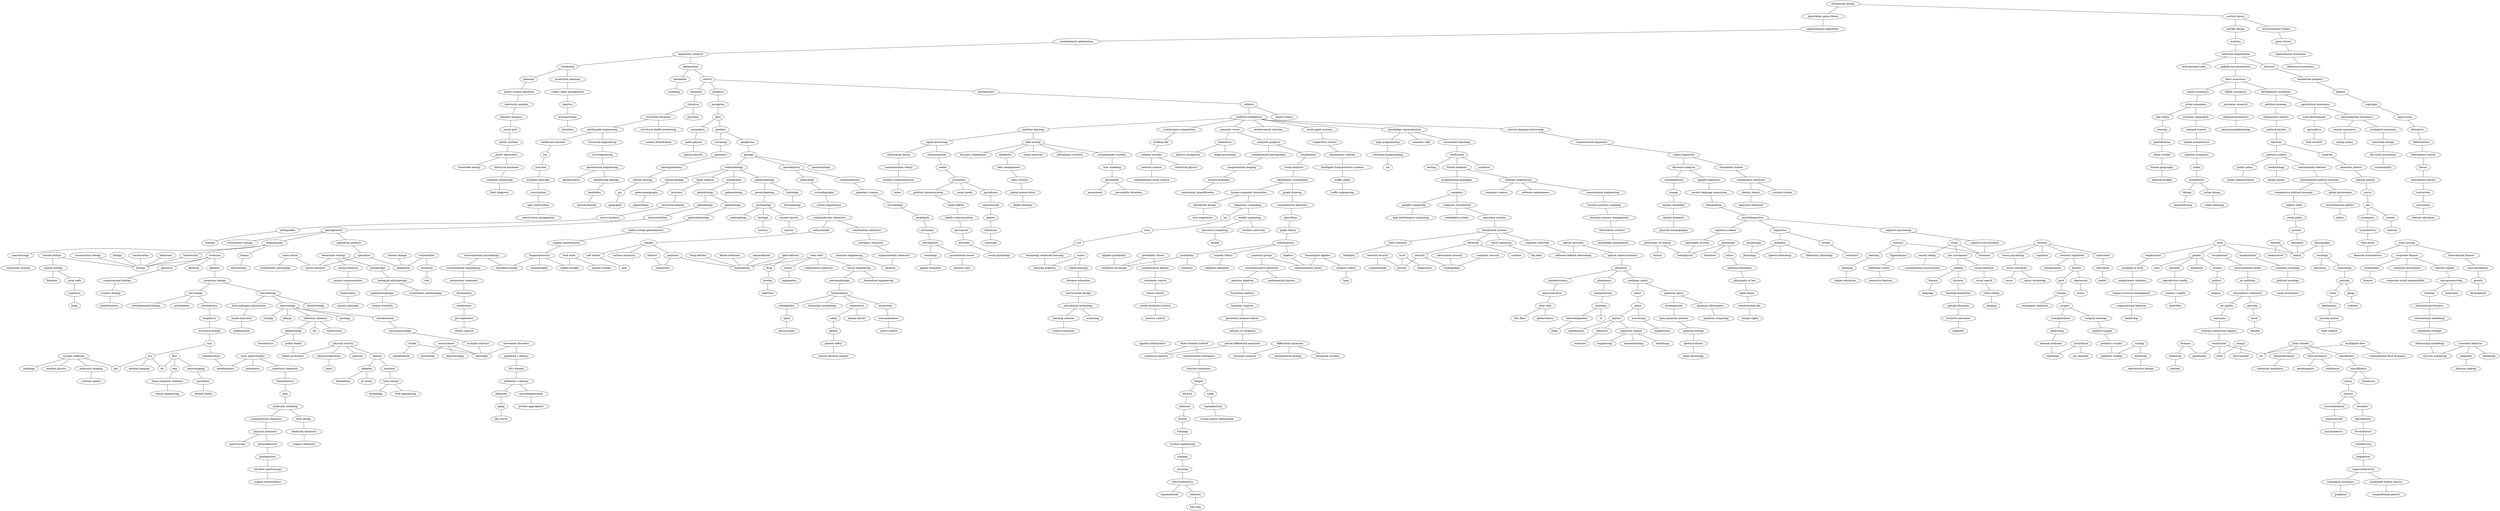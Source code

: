 strict graph "" {
	node [label="\N"];
	0	[id=0,
		label="mechanism design",
		level=1,
		pos="4001.233197640917,-4782.581958041557",
		weight=0];
	1	[id=1,
		label="algorithmic game theory",
		level=1,
		pos="3476.0779491343837,-4188.15677734774",
		weight=0];
	0 -- 1	[level=1];
	2	[id=2,
		label="auction theory",
		level=1,
		pos="4553.9042854678155,-4391.2376008313095",
		weight=0];
	0 -- 2	[level=1];
	3	[id=3,
		label="approximation algorithms",
		level=1,
		pos="2983.3636018668676,-3788.1574337322168",
		weight=0];
	1 -- 3	[level=1];
	5	[id=5,
		label="market design",
		level=1,
		pos="4765.44451218032,-4994.302869768605",
		weight=0];
	2 -- 5	[level=1];
	6	[id=6,
		label="microeconomic theory",
		level=6,
		pos="4421.4508077065975,-3871.6196054550946",
		weight=0];
	2 -- 6	[level=6];
	8	[id=8,
		label="combinatorial optimization",
		level=1,
		pos="2270.3289125825363,-3322.628336953418",
		weight=0];
	3 -- 8	[level=1];
	2049	[id=2049,
		label="optical networks",
		level=3,
		pos="-9999.978675167327,-4355.182539438693",
		weight=0];
	2266	[id=2266,
		label="optical communications",
		level=3,
		pos="-10657.073871543076,-4570.869425568409",
		weight=0];
	2049 -- 2266	[level=3];
	1866	[id=1866,
		label="software defined networking",
		level=3,
		pos="-10132.532309545735,-3046.60509107173",
		weight=0];
	2049 -- 1866	[level=3];
	12	[id=12,
		label=auctions,
		level=1,
		pos="5312.81655386813,-4512.135091688617",
		weight=0];
	5 -- 12	[level=1];
	13	[id=13,
		label="game theory",
		level=6,
		pos="4354.429233915198,-3325.58602495134",
		weight=0];
	6 -- 13	[level=6];
	2055	[id=2055,
		label="philosophy of science",
		level=9,
		pos="-6676.959900723523,-4927.777114803868",
		weight=0];
	2273	[id=2273,
		label=history,
		level=10,
		pos="-6651.389708017889,-5446.645805539963",
		weight=0];
	2055 -- 2273	[level=10];
	1879	[id=1879,
		label=metaphysics,
		level=6,
		pos="-6127.383025053225,-4638.826716367789",
		weight=0];
	2055 -- 1879	[level=9];
	16	[id=16,
		label="operations research",
		level=1,
		pos="1767.8429649667237,-2409.660798282179",
		weight=0];
	8 -- 16	[level=1];
	4103	[id=4103,
		label="physical activity",
		level=6,
		pos="1330.7351991233631,17455.734026950613",
		weight=0];
	4192	[id=4192,
		label="physical education",
		level=6,
		pos="1121.7154951900234,18024.09613109991",
		weight=0];
	4103 -- 4192	[level=6];
	4196	[id=4196,
		label=exercise,
		level=9,
		pos="1285.3662871168094,18110.13581714971",
		weight=0];
	4103 -- 4196	[level=9];
	4201	[id=4201,
		label=obesity,
		level=6,
		pos="1737.605244472912,17598.73467223805",
		weight=0];
	4103 -- 4201	[level=6];
	4012	[id=4012,
		label="health promotion",
		level=5,
		pos="1631.729315290143,16919.565319835114",
		weight=0];
	4103 -- 4012	[level=6];
	2058	[id=2058,
		label=philosophy,
		level=6,
		pos="-6304.735495813241,-5381.075997002373",
		weight=0];
	2274	[id=2274,
		label=literature,
		level=10,
		pos="-6494.1703556305165,-5767.2764535393835",
		weight=0];
	2058 -- 2274	[level=10];
	2275	[id=2275,
		label=ethics,
		level=7,
		pos="-6534.214598734342,-6044.281242696117",
		weight=0];
	2058 -- 2275	[level=7];
	2058 -- 1879	[level=6];
	19	[id=19,
		label="industrial organization",
		level=1,
		pos="5276.001551965532,-3958.7720093230537",
		weight=0];
	12 -- 19	[level=1];
	25	[id=25,
		label="experimental economics",
		level=8,
		pos="4784.4604577884675,-3074.9261036308535",
		weight=0];
	13 -- 25	[level=8];
	26	[id=26,
		label=scheduling,
		level=5,
		pos="2313.899096862628,-2874.894756718742",
		weight=0];
	16 -- 26	[level=5];
	38	[id=38,
		label=optimization,
		level=1,
		pos="584.1503173867,-1842.5482127496873",
		weight=0];
	16 -- 38	[level=1];
	4114	[id=4114,
		label=stroke,
		level=9,
		pos="461.4360656511858,17616.538407282656",
		weight=0];
	4207	[id=4207,
		label=rehabilitation,
		level=10,
		pos="547.309958426426,18137.927321210685",
		weight=0];
	4114 -- 4207	[level=10];
	4019	[id=4019,
		label=neurology,
		level=5,
		pos="93.7842439031881,17268.084064387214",
		weight=0];
	4114 -- 4019	[level=9];
	46	[id=46,
		label="international trade",
		level=10,
		pos="5270.213348380571,-4477.557397543416",
		weight=0];
	19 -- 46	[level=10];
	47	[id=47,
		label="applied microeconomics",
		level=1,
		pos="5854.332412902723,-4192.464740783387",
		weight=0];
	19 -- 47	[level=1];
	50	[id=50,
		label=antitrust,
		level=6,
		pos="5886.310339854487,-4024.869945763273",
		weight=0];
	19 -- 50	[level=6];
	4115	[id=4115,
		label=neuroscience,
		level=5,
		pos="87.76983139894105,17916.968337218826",
		weight=0];
	4212	[id=4212,
		label=psychology,
		level=6,
		pos="-367.92991414339616,18225.155669630898",
		weight=0];
	4115 -- 4212	[level=6];
	4213	[id=4213,
		label=pharmacology,
		level=10,
		pos="38.840420753465196,18378.288008664047",
		weight=0];
	4115 -- 4213	[level=10];
	4115 -- 4019	[level=5];
	4116	[id=4116,
		label="movement disorders",
		level=5,
		pos="698.0204742478729,17303.90511992114",
		weight=0];
	4217	[id=4217,
		label="parkinson s disease",
		level=6,
		pos="699.1767323550193,17852.10706124729",
		weight=0];
	4116 -- 4217	[level=6];
	4116 -- 4019	[level=5];
	2070	[id=2070,
		label=morphology,
		level=9,
		pos="-5170.138214035575,-5273.258383267325",
		weight=0];
	1889	[id=1889,
		label=phonology,
		level=8,
		pos="-4899.123797864869,-5357.366036104279",
		weight=0];
	2070 -- 1889	[level=9];
	53	[id=53,
		label="behavioral economics",
		level=8,
		pos="5220.597803913661,-3318.786197484171",
		weight=0];
	25 -- 53	[level=8];
	54	[id=54,
		label=planning,
		level=5,
		pos="3023.1521997993445,-2978.8007968256284",
		weight=0];
	26 -- 54	[level=5];
	55	[id=55,
		label="production planning",
		level=7,
		pos="2842.546341414004,-2892.9292917879075",
		weight=0];
	26 -- 55	[level=7];
	2075	[id=2075,
		label=memory,
		level=7,
		pos="-5475.519366995937,-5286.551003674018",
		weight=0];
	2290	[id=2290,
		label=learning,
		level=8,
		pos="-5760.671105565265,-5832.284789308588",
		weight=0];
	2075 -- 2290	[level=8];
	2292	[id=2292,
		label=hippocampus,
		level=10,
		pos="-5484.042325913411,-5846.983775190524",
		weight=0];
	2075 -- 2292	[level=10];
	1899	[id=1899,
		label=attention,
		level=5,
		pos="-4265.415270346715,-6465.007898478607",
		weight=0];
	2075 -- 1899	[level=7];
	2076	[id=2076,
		label=vision,
		level=6,
		pos="-5049.8975864306485,-5702.057804891415",
		weight=0];
	2299	[id=2299,
		label="neural coding",
		level=9,
		pos="-5247.327324393999,-6127.675346515541",
		weight=0];
	2076 -- 2299	[level=9];
	2300	[id=2300,
		label="eye movements",
		level=6,
		pos="-4892.485527464084,-6303.376767773044",
		weight=0];
	2076 -- 2300	[level=6];
	2076 -- 1899	[level=6];
	4125	[id=4125,
		label="finite element method",
		level=5,
		pos="-14851.778105234996,-4716.9946985708975",
		weight=0];
	4221	[id=4221,
		label="computational mechanics",
		level=5,
		pos="-15571.913561519266,-4667.826323703854",
		weight=0];
	4125 -- 4221	[level=5];
	4033	[id=4033,
		label="numerical analysis",
		level=5,
		pos="-13922.241307152972,-4980.2410836405725",
		weight=0];
	4125 -- 4033	[level=5];
	2080	[id=2080,
		label=emotion,
		level=6,
		pos="-3892.899787068191,-7808.928977221564",
		weight=0];
	2308	[id=2308,
		label="music psychology",
		level=10,
		pos="-3764.3693077514517,-8645.116659853149",
		weight=0];
	2080 -- 2308	[level=10];
	2309	[id=2309,
		label=cognition,
		level=9,
		pos="-3608.043146944615,-8258.872412266915",
		weight=0];
	2080 -- 2309	[level=9];
	2310	[id=2310,
		label="emotion regulation",
		level=7,
		pos="-4665.440518557661,-6619.94158674877",
		weight=0];
	2080 -- 2310	[level=7];
	2311	[id=2311,
		label=motivation,
		level=6,
		pos="-3370.0849090366796,-8635.773785053763",
		weight=0];
	2080 -- 2311	[level=6];
	2080 -- 1899	[level=6];
	4130	[id=4130,
		label="applied mathematics",
		level=8,
		pos="-14015.189711673931,-5413.291761073316",
		weight=0];
	4130 -- 4033	[level=8];
	57	[id=57,
		label=simulation,
		level=9,
		pos="987.2538509361868,-2318.101266404778",
		weight=0];
	38 -- 57	[level=9];
	62	[id=62,
		label=control,
		level=1,
		pos="-640.7768271949985,-698.1903122771213",
		weight=0];
	38 -- 62	[level=1];
	2086	[id=2086,
		label=work,
		level=3,
		pos="10778.385079571974,-8288.61064730562",
		weight=0];
	2312	[id=2312,
		label=employment,
		level=7,
		pos="11473.880014808157,-8701.340766269775",
		weight=0];
	2086 -- 2312	[level=7];
	2313	[id=2313,
		label=gender,
		level=5,
		pos="11328.861217560156,-8795.008255901415",
		weight=0];
	2086 -- 2313	[level=5];
	2314	[id=2314,
		label=occupational,
		level=3,
		pos="13282.902754629953,-11635.901125383729",
		weight=0];
	2086 -- 2314	[level=3];
	2316	[id=2316,
		label=organizations,
		level=7,
		pos="14068.903452613235,-12695.283908467374",
		weight=0];
	2086 -- 2316	[level=7];
	1907	[id=1907,
		label=family,
		level=3,
		pos="10558.73217641579,-8204.792150344745",
		weight=0];
	2086 -- 1907	[level=3];
	2088	[id=2088,
		label=children,
		level=8,
		pos="10897.242144761243,-8219.316827936475",
		weight=0];
	2321	[id=2321,
		label=adolescence,
		level=9,
		pos="11319.763326800552,-8478.898254510877",
		weight=0];
	2088 -- 2321	[level=9];
	2088 -- 1907	[level=8];
	2089	[id=2089,
		label=demography,
		level=7,
		pos="11118.248247198506,-8141.639244701801",
		weight=0];
	2323	[id=2323,
		label=sociology,
		level=7,
		pos="11258.267998529622,-8400.738991011953",
		weight=0];
	2089 -- 2323	[level=7];
	2089 -- 1907	[level=7];
	4134	[id=4134,
		label="differential equations",
		level=8,
		pos="-13959.750329489183,-5706.687934973342",
		weight=0];
	4228	[id=4228,
		label="mathematical biology",
		level=10,
		pos="-14223.67344147446,-6085.49233814577",
		weight=0];
	4134 -- 4228	[level=10];
	4229	[id=4229,
		label="dynamical systems",
		level=9,
		pos="-14087.514587804735,-6321.948853725179",
		weight=0];
	4134 -- 4229	[level=9];
	4038	[id=4038,
		label="nonlinear analysis",
		level=7,
		pos="-13698.550861174737,-5103.72093784397",
		weight=0];
	4134 -- 4038	[level=8];
	2092	[id=2092,
		label="asset pricing",
		level=5,
		pos="15112.395045465784,-9677.33368699421",
		weight=0];
	2331	[id=2331,
		label="corporate finance",
		level=5,
		pos="15594.050093578931,-9838.846502843797",
		weight=0];
	2092 -- 2331	[level=5];
	2332	[id=2332,
		label="international finance",
		level=5,
		pos="14959.039993980135,-9046.109118526352",
		weight=0];
	2092 -- 2332	[level=5];
	1911	[id=1911,
		label="financial econometrics",
		level=4,
		pos="14672.509164112638,-10073.502180075411",
		weight=0];
	2092 -- 1911	[level=5];
	68	[id=68,
		label="labor economics",
		level=1,
		pos="5285.943724675,-4621.444743307765",
		weight=0];
	47 -- 68	[level=1];
	70	[id=70,
		label="intellectual property",
		level=7,
		pos="6697.523750907492,-4325.66325459234",
		weight=0];
	50 -- 70	[level=7];
	74	[id=74,
		label="power system operation",
		level=5,
		pos="3706.728568188004,-2960.501836946059",
		weight=0];
	54 -- 74	[level=5];
	76	[id=76,
		label="supply chain management",
		level=7,
		pos="2964.8863818445443,-2385.8648528213353",
		weight=0];
	55 -- 76	[level=7];
	4152	[id=4152,
		label=arrhythmia,
		level=9,
		pos="-2541.8157027768507,-13501.357843579868",
		weight=0];
	4240	[id=4240,
		label="ion channels",
		level=10,
		pos="-2332.453599839023,-14000.8980282267",
		weight=0];
	4152 -- 4240	[level=10];
	4058	[id=4058,
		label=cardiology,
		level=8,
		pos="-2907.557596334334,-13037.940498670167",
		weight=0];
	4152 -- 4058	[level=9];
	81	[id=81,
		label=modeling,
		level=10,
		pos="1002.3667667690659,-2763.9148236534606",
		weight=0];
	57 -- 81	[level=10];
	2108	[id=2108,
		label="marine biology",
		level=10,
		pos="1160.5189416341886,11155.933067355127",
		weight=0];
	2340	[id=2340,
		label="marine ecology",
		level=10,
		pos="1787.710803377333,10907.634974566816",
		weight=0];
	2108 -- 2340	[level=10];
	1921	[id=1921,
		label=ecology,
		level=3,
		pos="503.79635989434064,11373.38768351331",
		weight=0];
	2108 -- 1921	[level=10];
	2109	[id=2109,
		label="conservation biology",
		level=6,
		pos="1063.2412371677917,11699.266109037631",
		weight=0];
	2109 -- 1921	[level=6];
	85	[id=85,
		label=dynamics,
		level=6,
		pos="137.270069093517,-710.8747979779531",
		weight=0];
	62 -- 85	[level=6];
	90	[id=90,
		label=guidance,
		level=1,
		pos="-344.9548814899458,140.45817149063248",
		weight=0];
	62 -- 90	[level=1];
	93	[id=93,
		label=mechatronics,
		level=1,
		pos="-1679.1680118508261,-182.37854308200474",
		weight=0];
	62 -- 93	[level=1];
	2111	[id=2111,
		label=biology,
		level=10,
		pos="446.1713156294634,11818.749989575601",
		weight=0];
	2111 -- 1921	[level=10];
	2112	[id=2112,
		label=evolution,
		level=3,
		pos="240.02105867826265,12342.070368294348",
		weight=0];
	2365	[id=2365,
		label=genomics,
		level=5,
		pos="1099.4118822386185,12683.795194230584",
		weight=0];
	2112 -- 2365	[level=5];
	2367	[id=2367,
		label=behavior,
		level=10,
		pos="293.88063638786934,12788.465303421071",
		weight=0];
	2112 -- 2367	[level=10];
	2370	[id=2370,
		label=genetics,
		level=4,
		pos="332.8400429263661,13116.98177453909",
		weight=0];
	2112 -- 2370	[level=4];
	2112 -- 1921	[level=3];
	2113	[id=2113,
		label=conservation,
		level=9,
		pos="124.980582846287,11651.437681930047",
		weight=0];
	2113 -- 1921	[level=9];
	4157	[id=4157,
		label=urology,
		level=11,
		pos="-2929.9529422906885,-13859.665176789405",
		weight=0];
	4246	[id=4246,
		label=andrology,
		level=11,
		pos="-2771.045911304847,-14399.803926375309",
		weight=0];
	4157 -- 4246	[level=11];
	4060	[id=4060,
		label="pediatric urology",
		level=10,
		pos="-3306.502413074115,-12891.358209890255",
		weight=0];
	4157 -- 4060	[level=11];
	2115	[id=2115,
		label=behaviour,
		level=9,
		pos="712.9006407228874,10958.617000909215",
		weight=0];
	2115 -- 1921	[level=9];
	96	[id=96,
		label="public economics",
		level=5,
		pos="5998.948742399961,-5932.188293529201",
		weight=0];
	68 -- 96	[level=5];
	98	[id=98,
		label="health economics",
		level=9,
		pos="6957.0895122338425,-7172.0722503073575",
		weight=0];
	68 -- 98	[level=9];
	104	[id=104,
		label="development economics",
		level=1,
		pos="6588.051414400336,-5907.0850216609715",
		weight=0];
	68 -- 104	[level=1];
	4161	[id=4161,
		label=biomass,
		level=8,
		pos="15275.397390885344,-13842.520352899128",
		weight=0];
	4248	[id=4248,
		label=bioenergy,
		level=8,
		pos="15823.29530953255,-14634.764174017755",
		weight=0];
	4161 -- 4248	[level=8];
	4067	[id=4067,
		label=gasification,
		level=7,
		pos="14929.627636189976,-13416.257895166358",
		weight=0];
	4161 -- 4067	[level=8];
	109	[id=109,
		label=patents,
		level=7,
		pos="7413.198603922254,-4772.208167516232",
		weight=0];
	70 -- 109	[level=7];
	4164	[id=4164,
		label=energy,
		level=5,
		pos="15944.355244125152,-14554.759842847809",
		weight=0];
	4253	[id=4253,
		label=environment,
		level=6,
		pos="16124.288145814586,-15072.081154325038",
		weight=0];
	4164 -- 4253	[level=6];
	4075	[id=4075,
		label=fuels,
		level=5,
		pos="15534.162143773867,-14052.86868432225",
		weight=0];
	4164 -- 4075	[level=5];
	4166	[id=4166,
		label="heat transfer",
		level=6,
		pos="15270.772939743854,-13018.234600147603",
		weight=0];
	4266	[id=4266,
		label=thermodynamics,
		level=9,
		pos="15239.313997565552,-13176.88283095673",
		weight=0];
	4166 -- 4266	[level=9];
	4267	[id=4267,
		label="fluid mechanics",
		level=8,
		pos="16143.657402163863,-13887.853619727046",
		weight=0];
	4166 -- 4267	[level=8];
	4269	[id=4269,
		label=nanofluidics,
		level=6,
		pos="15989.541782942288,-13702.545534041948",
		weight=0];
	4166 -- 4269	[level=6];
	4077	[id=4077,
		label=cfd,
		level=6,
		pos="14812.455193332378,-12539.812588058101",
		weight=0];
	4166 -- 4077	[level=6];
	111	[id=111,
		label="electricity markets",
		level=5,
		pos="4355.202460875469,-2871.5048115197533",
		weight=0];
	74 -- 111	[level=5];
	117	[id=117,
		label=logistics,
		level=8,
		pos="3346.470923704003,-2047.6274271220634",
		weight=0];
	76 -- 117	[level=8];
	2124	[id=2124,
		label="mate choice",
		level=11,
		pos="-771.3634693657577,11473.406122638815",
		weight=0];
	2381	[id=2381,
		label="evolutionary psychology",
		level=11,
		pos="-398.2173418281921,11297.438787581912",
		weight=0];
	2124 -- 2381	[level=11];
	1932	[id=1932,
		label="sexual selection",
		level=7,
		pos="-1103.0401570720508,11816.211000896152",
		weight=0];
	2124 -- 1932	[level=11];
	4174	[id=4174,
		label="multiphase flow",
		level=8,
		pos="15644.350068924943,-12955.61898814934",
		weight=0];
	4272	[id=4272,
		label="computational fluid dynamics",
		level=9,
		pos="16200.664119193145,-13396.091706621917",
		weight=0];
	4174 -- 4272	[level=9];
	4174 -- 4077	[level=8];
	2127	[id=2127,
		label="behavioral ecology",
		level=7,
		pos="-1201.5661728439645,12382.082295310682",
		weight=0];
	2387	[id=2387,
		label="animal behavior",
		level=8,
		pos="-1099.7751770821772,12912.502288670179",
		weight=0];
	2127 -- 2387	[level=8];
	2388	[id=2388,
		label=primatology,
		level=8,
		pos="-686.86792264983,12526.64897410778",
		weight=0];
	2127 -- 2388	[level=8];
	2127 -- 1932	[level=7];
	4178	[id=4178,
		label="consumer behavior",
		level=8,
		pos="22497.093532937943,-14177.623652963017",
		weight=0];
	4277	[id=4277,
		label=judgment,
		level=9,
		pos="22859.74714287353,-14512.367528302206",
		weight=0];
	4178 -- 4277	[level=9];
	4278	[id=4278,
		label=marketing,
		level=9,
		pos="22835.068058373945,-13830.313950593685",
		weight=0];
	4178 -- 4278	[level=9];
	4083	[id=4083,
		label="services marketing",
		level=8,
		pos="22043.354385670278,-14211.210184963804",
		weight=0];
	4178 -- 4083	[level=8];
	2132	[id=2132,
		label="climate change",
		level=5,
		pos="-1501.1720983291461,12756.20014158055",
		weight=0];
	1936	[id=1936,
		label=adaptation,
		level=5,
		pos="-1382.2774055561035,12038.689222543906",
		weight=0];
	2132 -- 1936	[level=5];
	128	[id=128,
		label=vibration,
		level=6,
		pos="812.2517520419269,-621.8037932388218",
		weight=0];
	85 -- 128	[level=6];
	2133	[id=2133,
		label=vulnerability,
		level=7,
		pos="-1477.0416249561715,12552.636368903122",
		weight=0];
	2397	[id=2397,
		label=resilience,
		level=8,
		pos="-1988.2135053636491,12611.670090721038",
		weight=0];
	2133 -- 2397	[level=8];
	2133 -- 1936	[level=7];
	4180	[id=4180,
		label="nuclear medicine",
		level=9,
		pos="7831.136195199146,11404.65840128251",
		weight=0];
	4281	[id=4281,
		label=radiology,
		level=11,
		pos="8099.510446699138,10707.896445482887",
		weight=0];
	4180 -- 4281	[level=11];
	4282	[id=4282,
		label="medical physics",
		level=10,
		pos="8359.71459283031,11082.211201029133",
		weight=0];
	4180 -- 4282	[level=10];
	4283	[id=4283,
		label="molecular imaging",
		level=11,
		pos="8313.15507747342,11500.394293511887",
		weight=0];
	4180 -- 4283	[level=11];
	4090	[id=4090,
		label=pet,
		level=8,
		pos="6904.798735717729,12197.993729958542",
		weight=0];
	4180 -- 4090	[level=9];
	4185	[id=4185,
		label=fmri,
		level=7,
		pos="5368.819199983909,14264.77314876248",
		weight=0];
	4288	[id=4288,
		label=eeg,
		level=11,
		pos="5438.141224617508,14682.669201011544",
		weight=0];
	4185 -- 4288	[level=11];
	4291	[id=4291,
		label=neuroimaging,
		level=7,
		pos="4964.484427418866,15222.942915402156",
		weight=0];
	4185 -- 4291	[level=7];
	4091	[id=4091,
		label=dti,
		level=7,
		pos="5647.483623532522,13650.066696305288",
		weight=0];
	4185 -- 4091	[level=7];
	130	[id=130,
		label=navigation,
		level=1,
		pos="-156.91488308298335,962.7135053609355",
		weight=0];
	90 -- 130	[level=1];
	4186	[id=4186,
		label="mass spectrometry",
		level=6,
		pos="4900.773947699084,15538.550329929396",
		weight=0];
	4293	[id=4293,
		label=proteomics,
		level=9,
		pos="5187.666418068761,15946.728428866321",
		weight=0];
	4186 -- 4293	[level=9];
	4303	[id=4303,
		label="analytical chemistry",
		level=6,
		pos="4856.605027035221,16184.815585720373",
		weight=0];
	4186 -- 4303	[level=6];
	4095	[id=4095,
		label=metabolomics,
		level=6,
		pos="4941.773593418994,14814.79230157225",
		weight=0];
	4186 -- 4095	[level=6];
	133	[id=133,
		label=robotics,
		level=1,
		pos="-2605.7803350508557,277.5550017345471",
		weight=0];
	93 -- 133	[level=1];
	2143	[id=2143,
		label="environmental microbiology",
		level=7,
		pos="4757.973321674796,6794.463913702269",
		weight=0];
	2404	[id=2404,
		label="environmental engineering",
		level=8,
		pos="5492.219964759501,6579.2343310316055",
		weight=0];
	2143 -- 2404	[level=8];
	1942	[id=1942,
		label="microbial ecology",
		level=7,
		pos="4021.4107631401766,7023.105345211194",
		weight=0];
	2143 -- 1942	[level=7];
	136	[id=136,
		label="urban economics",
		level=5,
		pos="6380.86866334211,-6880.298044329409",
		weight=0];
	96 -- 136	[level=5];
	4307	[id=4307,
		label=sport,
		level=6,
		pos="911.341183753208,18512.7054833942",
		weight=0];
	4192 -- 4307	[level=6];
	141	[id=141,
		label="outcomes research",
		level=11,
		pos="6471.219137136328,-6686.988657808887",
		weight=0];
	98 -- 141	[level=11];
	150	[id=150,
		label="political economy",
		level=1,
		pos="7247.239265405034,-6628.831841778508",
		weight=0];
	104 -- 150	[level=1];
	152	[id=152,
		label="agricultural economics",
		level=4,
		pos="7287.998754404202,-5970.715707353713",
		weight=0];
	104 -- 152	[level=4];
	4321	[id=4321,
		label=diabetes,
		level=8,
		pos="2415.500016366661,17825.522678437836",
		weight=0];
	4201 -- 4321	[level=8];
	4323	[id=4323,
		label=nutrition,
		level=6,
		pos="1302.2201655891417,18629.821021285403",
		weight=0];
	4201 -- 4323	[level=6];
	155	[id=155,
		label=copyright,
		level=7,
		pos="8122.28911283271,-5184.904312559973",
		weight=0];
	109 -- 155	[level=7];
	2158	[id=2158,
		label="food webs",
		level=11,
		pos="4829.280364286412,5406.516473463938",
		weight=0];
	2417	[id=2417,
		label="aquatic ecology",
		level=11,
		pos="5307.111113613042,5218.022753469841",
		weight=0];
	2158 -- 2417	[level=11];
	1945	[id=1945,
		label="stable isotopes",
		level=11,
		pos="5523.160292397427,4236.379707795849",
		weight=0];
	2158 -- 1945	[level=11];
	157	[id=157,
		label="demand response",
		level=6,
		pos="4954.852463392959,-2737.071741789497",
		weight=0];
	111 -- 157	[level=6];
	158	[id=158,
		label=transportation,
		level=8,
		pos="3826.741197954155,-1891.1310714073518",
		weight=0];
	117 -- 158	[level=8];
	2168	[id=2168,
		label=rhetoric,
		level=6,
		pos="-4037.8327731585114,8590.49622298237",
		weight=0];
	1966	[id=1966,
		label=composites,
		level=6,
		pos="-4492.846548976159,8716.084288136624",
		weight=0];
	2168 -- 1966	[level=6];
	4345	[id=4345,
		label="39;s disease",
		level=6,
		pos="1048.6685380603794,18193.747535106086",
		weight=0];
	4217 -- 4345	[level=6];
	4352	[id=4352,
		label="fracture mechanics",
		level=5,
		pos="-16344.539034733374,-4474.726262265118",
		weight=0];
	4221 -- 4352	[level=5];
	168	[id=168,
		label="structural dynamics",
		level=7,
		pos="1478.939610547438,-470.44035020894216",
		weight=0];
	128 -- 168	[level=7];
	170	[id=170,
		label=acoustics,
		level=6,
		pos="1213.4069785333684,-241.3038900492833",
		weight=0];
	128 -- 170	[level=6];
	173	[id=173,
		label=gnss,
		level=1,
		pos="-55.684570088452006,1924.942217769017",
		weight=0];
	130 -- 173	[level=1];
	2178	[id=2178,
		label="gene delivery",
		level=7,
		pos="-4453.217351365278,9279.099783472057",
		weight=0];
	2427	[id=2427,
		label=drug,
		level=7,
		pos="-3905.279977171547,8790.873189701033",
		weight=0];
	2178 -- 2427	[level=7];
	1967	[id=1967,
		label=biomaterials,
		level=4,
		pos="-4981.819731684955,9787.941680708564",
		weight=0];
	2178 -- 1967	[level=7];
	2180	[id=2180,
		label="drug delivery",
		level=6,
		pos="-5697.243708333353,10653.29491732589",
		weight=0];
	2180 -- 1967	[level=6];
	192	[id=192,
		label="artificial intelligence",
		level=1,
		pos="-4666.470842498278,1476.969822845116",
		weight=0];
	133 -- 192	[level=1];
	195	[id=195,
		label="control theory",
		level=9,
		pos="-2775.4000210289387,-163.21507305876239",
		weight=0];
	133 -- 195	[level=9];
	2182	[id=2182,
		label="dental materials",
		level=9,
		pos="-5179.5802003750605,10110.708897273615",
		weight=0];
	2182 -- 1967	[level=9];
	2183	[id=2183,
		label="stem cells",
		level=5,
		pos="-5582.715138738062,10744.199166554119",
		weight=0];
	2441	[id=2441,
		label=cancer,
		level=5,
		pos="-6234.908032851759,11975.244500341796",
		weight=0];
	2183 -- 2441	[level=5];
	2445	[id=2445,
		label="regenerative medicine",
		level=11,
		pos="-6019.054465757155,11114.317787035541",
		weight=0];
	2183 -- 2445	[level=11];
	2449	[id=2449,
		label="tissue engineering",
		level=5,
		pos="-6383.476308143563,11815.381854212625",
		weight=0];
	2183 -- 2449	[level=5];
	2183 -- 1967	[level=5];
	202	[id=202,
		label="real estate",
		level=7,
		pos="7108.332849450344,-8020.174582146501",
		weight=0];
	136 -- 202	[level=7];
	205	[id=205,
		label="economic geography",
		level=5,
		pos="5667.869904137685,-6248.012645929434",
		weight=0];
	136 -- 205	[level=5];
	2187	[id=2187,
		label=nanomedicine,
		level=9,
		pos="-5109.986725847179,10308.309916447743",
		weight=0];
	2187 -- 1967	[level=9];
	207	[id=207,
		label=pharmacoeconomics,
		level=11,
		pos="6667.4207708987815,-7155.861493182505",
		weight=0];
	141 -- 207	[level=11];
	212	[id=212,
		label="comparative politics",
		level=1,
		pos="7844.005864092203,-7285.712201139721",
		weight=0];
	150 -- 212	[level=1];
	2199	[id=2199,
		label="chemical engineering",
		level=9,
		pos="-4687.403517386194,8025.278978613328",
		weight=0];
	1969	[id=1969,
		label=catalysis,
		level=6,
		pos="-4196.661402106203,8205.961328918018",
		weight=0];
	2199 -- 1969	[level=9];
	217	[id=217,
		label="rural development",
		level=8,
		pos="7785.295541734922,-6088.46165798316",
		weight=0];
	152 -- 217	[level=8];
	218	[id=218,
		label="environmental economics",
		level=4,
		pos="7935.038264606052,-5879.482726335994",
		weight=0];
	152 -- 218	[level=4];
	4381	[id=4381,
		label="reproductive biology",
		level=11,
		pos="-2534.712944204958,-15003.068700144864",
		weight=0];
	4246 -- 4381	[level=11];
	4384	[id=4384,
		label=biofuels,
		level=9,
		pos="16253.90000322536,-15263.957378203486",
		weight=0];
	4248 -- 4384	[level=9];
	222	[id=222,
		label="open access",
		level=7,
		pos="8744.788305714676,-5545.944425799468",
		weight=0];
	155 -- 222	[level=7];
	223	[id=223,
		label="smart grid",
		level=6,
		pos="5480.874002798889,-2453.898343585738",
		weight=0];
	157 -- 223	[level=6];
	225	[id=225,
		label=transition,
		level=10,
		pos="4268.362093999997,-1978.717675276648",
		weight=0];
	158 -- 225	[level=10];
	236	[id=236,
		label="earthquake engineering",
		level=7,
		pos="2128.4235467094086,-142.2400105249347",
		weight=0];
	168 -- 236	[level=7];
	239	[id=239,
		label="structural health monitoring",
		level=8,
		pos="1760.6094842447364,-48.65750368486194",
		weight=0];
	168 -- 239	[level=8];
	4393	[id=4393,
		label="statistical mechanics",
		level=10,
		pos="15258.910561063984,-13641.97899797906",
		weight=0];
	4266 -- 4393	[level=10];
	4396	[id=4396,
		label=aerodynamics,
		level=11,
		pos="16414.671138506532,-14758.417971143715",
		weight=0];
	4267 -- 4396	[level=11];
	4398	[id=4398,
		label=turbulence,
		level=9,
		pos="15721.680770174926,-13691.272429116165",
		weight=0];
	4267 -- 4398	[level=9];
	245	[id=245,
		label=ionosphere,
		level=7,
		pos="497.0855343590515,1615.7532099782547",
		weight=0];
	173 -- 245	[level=7];
	246	[id=246,
		label=geodesy,
		level=1,
		pos="-132.36554335432362,2899.303750542191",
		weight=0];
	173 -- 246	[level=1];
	4400	[id=4400,
		label=microfluidics,
		level=6,
		pos="16891.5570580005,-14785.571016229525",
		weight=0];
	4269 -- 4400	[level=6];
	2225	[id=2225,
		label=moocs,
		level=7,
		pos="-11126.03871735204,-864.3833143172036",
		weight=0];
	2477	[id=2477,
		label="online learning",
		level=7,
		pos="-11629.38778162257,-701.953180786356",
		weight=0];
	2225 -- 2477	[level=7];
	2013	[id=2013,
		label="learning analytics",
		level=7,
		pos="-10630.731128566647,-1047.4914514960776",
		weight=0];
	2225 -- 2013	[level=7];
	2229	[id=2229,
		label="probability theory",
		level=10,
		pos="-11049.647181547201,-1640.553718306543",
		weight=0];
	2478	[id=2478,
		label="mathematical finance",
		level=10,
		pos="-11526.580915360071,-1554.2632237665061",
		weight=0];
	2229 -- 2478	[level=10];
	2016	[id=2016,
		label="stochastic processes",
		level=10,
		pos="-10580.444329868711,-1751.0733716520278",
		weight=0];
	2229 -- 2016	[level=10];
	2230	[id=2230,
		label="applied probability",
		level=11,
		pos="-11002.594723354554,-1834.9255760789192",
		weight=0];
	2230 -- 2016	[level=11];
	4411	[id=4411,
		label="decision making",
		level=10,
		pos="23227.90049228305,-14813.116170918323",
		weight=0];
	4277 -- 4411	[level=10];
	4437	[id=4437,
		label="contrast agents",
		level=11,
		pos="8798.962229460765,11475.01008824018",
		weight=0];
	4283 -- 4437	[level=11];
	260	[id=260,
		label="machine learning",
		level=5,
		pos="-5122.256332826087,1844.1944488070858",
		weight=0];
	192 -- 260	[level=5];
	261	[id=261,
		label="evolutionary computation",
		level=7,
		pos="-5121.262532046582,1521.0419392117026",
		weight=0];
	192 -- 261	[level=7];
	262	[id=262,
		label="computer vision",
		level=3,
		pos="-5388.256513409172,1002.694681691958",
		weight=0];
	192 -- 262	[level=3];
	263	[id=263,
		label="reinforcement learning",
		level=9,
		pos="-4194.639968757261,941.2398119975625",
		weight=0];
	192 -- 263	[level=9];
	264	[id=264,
		label="multi-agent systems",
		level=10,
		pos="-4901.463975506929,1020.6741491560338",
		weight=0];
	192 -- 264	[level=10];
	268	[id=268,
		label="knowledge representation",
		level=1,
		pos="-4734.41038137324,285.5283902288983",
		weight=0];
	192 -- 268	[level=1];
	269	[id=269,
		label="natural language processing",
		level=5,
		pos="-1698.3806615731696,-3263.421843141859",
		weight=0];
	192 -- 269	[level=5];
	4445	[id=4445,
		label="brain computer interface",
		level=11,
		pos="5443.151515377649,15165.916814948876",
		weight=0];
	4288 -- 4445	[level=11];
	2242	[id=2242,
		label="quantum groups",
		level=5,
		pos="-10064.967130652385,-2781.4199079311784",
		weight=0];
	2485	[id=2485,
		label="noncommutative geometry",
		level=5,
		pos="-10521.406323769796,-3335.593768221792",
		weight=0];
	2242 -- 2485	[level=5];
	2023	[id=2023,
		label="representation theory",
		level=5,
		pos="-9332.280999614726,-2857.989063624565",
		weight=0];
	2242 -- 2023	[level=5];
	2243	[id=2243,
		label="homological algebra",
		level=6,
		pos="-9864.833792966125,-2845.6195669082317",
		weight=0];
	2487	[id=2487,
		label="category theory",
		level=6,
		pos="-10357.402287565488,-3200.7377305747195",
		weight=0];
	2243 -- 2487	[level=6];
	2243 -- 2023	[level=6];
	4452	[id=4452,
		label=psychiatry,
		level=8,
		pos="5524.286226561175,15411.397982223894",
		weight=0];
	4291 -- 4452	[level=8];
	2246	[id=2246,
		label="network security",
		level=9,
		pos="-8161.446380355142,-7564.692925766994",
		weight=0];
	2489	[id=2489,
		label=computational,
		level=10,
		pos="-8398.239349838419,-7960.976767217047",
		weight=0];
	2246 -- 2489	[level=10];
	2030	[id=2030,
		label=privacy,
		level=7,
		pos="-7888.900414691603,-7130.904144845624",
		weight=0];
	2246 -- 2030	[level=9];
	2248	[id=2248,
		label=trust,
		level=7,
		pos="-7792.794606868114,-7828.15977753535",
		weight=0];
	2495	[id=2495,
		label=cooperation,
		level=8,
		pos="-7888.963902794455,-8353.254374292514",
		weight=0];
	2248 -- 2495	[level=8];
	2248 -- 2030	[level=7];
	275	[id=275,
		label=housing,
		level=7,
		pos="7609.104499892092,-8928.606747956224",
		weight=0];
	202 -- 275	[level=7];
	276	[id=276,
		label="regional science",
		level=6,
		pos="6154.91923143735,-7164.822451386095",
		weight=0];
	205 -- 276	[level=6];
	282	[id=282,
		label=pharmacoepidemiology,
		level=11,
		pos="7599.173704848916,-8714.698654314905",
		weight=0];
	207 -- 282	[level=11];
	2255	[id=2255,
		label="information security",
		level=11,
		pos="-7147.8395641695515,-7448.317601471402",
		weight=0];
	2032	[id=2032,
		label=cryptography,
		level=10,
		pos="-7418.45011200376,-7060.45892557855",
		weight=0];
	2255 -- 2032	[level=11];
	2256	[id=2256,
		label="computer security",
		level=11,
		pos="-7526.6080092822895,-7498.65034684988",
		weight=0];
	2256 -- 2032	[level=11];
	4460	[id=4460,
		label=chemometrics,
		level=7,
		pos="5092.578518514463,16736.765911515664",
		weight=0];
	4303 -- 4460	[level=7];
	290	[id=290,
		label="political parties",
		level=1,
		pos="8527.674479941164,-7501.955723366721",
		weight=0];
	212 -- 290	[level=1];
	296	[id=296,
		label=agriculture,
		level=9,
		pos="8243.81451931364,-6245.163452247731",
		weight=0];
	217 -- 296	[level=9];
	297	[id=297,
		label="energy economics",
		level=9,
		pos="8365.877998798165,-6087.750361559287",
		weight=0];
	218 -- 297	[level=9];
	299	[id=299,
		label="ecological economics",
		level=5,
		pos="8520.855711843176,-5961.3264901754455",
		weight=0];
	218 -- 299	[level=5];
	2505	[id=2505,
		label=photonics,
		level=4,
		pos="-11335.237863455148,-4689.53826639143",
		weight=0];
	2266 -- 2505	[level=4];
	303	[id=303,
		label=altmetrics,
		level=7,
		pos="9417.746664211878,-5964.223588381479",
		weight=0];
	222 -- 303	[level=7];
	310	[id=310,
		label="power systems",
		level=6,
		pos="5428.145090211656,-1755.5413534815928",
		weight=0];
	223 -- 310	[level=6];
	2517	[id=2517,
		label="political philosophy",
		level=7,
		pos="-6210.539966841487,-6609.685211555281",
		weight=0];
	2275 -- 2517	[level=7];
	4477	[id=4477,
		label=metabolism,
		level=9,
		pos="2906.9853943451953,17994.07468357533",
		weight=0];
	4321 -- 4477	[level=9];
	4479	[id=4479,
		label="er stress",
		level=11,
		pos="2759.1333336316015,18125.61648779304",
		weight=0];
	4321 -- 4479	[level=11];
	4486	[id=4486,
		label="food science",
		level=6,
		pos="1893.2852830172242,18852.69958166414",
		weight=0];
	4323 -- 4486	[level=6];
	318	[id=318,
		label="reinforced concrete",
		level=10,
		pos="2627.7417778700783,-229.84215193781165",
		weight=0];
	236 -- 318	[level=10];
	323	[id=323,
		label="structural engineering",
		level=7,
		pos="2242.4171918013285,477.6177352815041",
		weight=0];
	236 -- 323	[level=7];
	331	[id=331,
		label="system identification",
		level=8,
		pos="1879.3114261711676,434.23983364667686",
		weight=0];
	239 -- 331	[level=8];
	2535	[id=2535,
		label=teaching,
		level=8,
		pos="-5896.776556120036,-6339.4306729562",
		weight=0];
	2290 -- 2535	[level=8];
	2540	[id=2540,
		label="prefrontal cortex",
		level=11,
		pos="-5781.613581873461,-6107.58905985131",
		weight=0];
	2292 -- 2540	[level=11];
	335	[id=335,
		label="space physics",
		level=8,
		pos="999.8158434742577,1401.7533638718435",
		weight=0];
	245 -- 335	[level=8];
	336	[id=336,
		label=surveying,
		level=5,
		pos="491.08339084991167,2974.1102154380847",
		weight=0];
	246 -- 336	[level=5];
	339	[id=339,
		label=geophysics,
		level=2,
		pos="-392.7495146694282,3845.949592253614",
		weight=0];
	246 -- 339	[level=2];
	4499	[id=4499,
		label="alzheimer s disease",
		level=6,
		pos="552.4708026451422,18748.00667547578",
		weight=0];
	4345 -- 4499	[level=6];
	2546	[id=2546,
		label="computational neuroscience",
		level=10,
		pos="-5158.720850370945,-6543.666607983803",
		weight=0];
	2299 -- 2546	[level=10];
	2547	[id=2547,
		label=reading,
		level=6,
		pos="-5337.55825466931,-6816.685140627408",
		weight=0];
	2300 -- 2547	[level=6];
	2549	[id=2549,
		label="visual attention",
		level=7,
		pos="-5185.703922475317,-6749.308605823866",
		weight=0];
	2300 -- 2549	[level=7];
	4505	[id=4505,
		label=fatigue,
		level=5,
		pos="-17012.627666014392,-4129.871640076457",
		weight=0];
	4352 -- 4505	[level=5];
	343	[id=343,
		label="signal processing",
		level=5,
		pos="-5672.715771329036,2293.884951292083",
		weight=0];
	260 -- 343	[level=5];
	349	[id=349,
		label="data mining",
		level=6,
		pos="-5886.459962565952,2074.797965854062",
		weight=0];
	260 -- 349	[level=6];
	353	[id=353,
		label="artificial life",
		level=8,
		pos="-5636.7608045942525,1606.896573836698",
		weight=0];
	261 -- 353	[level=8];
	358	[id=358,
		label=biometrics,
		level=5,
		pos="-5966.217343741203,1444.1644191123344",
		weight=0];
	262 -- 358	[level=5];
	368	[id=368,
		label="computer graphics",
		level=3,
		pos="-5979.419539820816,431.2105256452054",
		weight=0];
	262 -- 368	[level=3];
	375	[id=375,
		label="cooperative control",
		level=10,
		pos="-5025.473469562294,574.3454983579034",
		weight=0];
	264 -- 375	[level=10];
	2550	[id=2550,
		label="music education",
		level=11,
		pos="-3465.7859938173565,-9067.187209085772",
		weight=0];
	2308 -- 2550	[level=11];
	2552	[id=2552,
		label=temperament,
		level=11,
		pos="-5091.911770884443,-6606.869346497168",
		weight=0];
	2310 -- 2552	[level=11];
	2554	[id=2554,
		label=anxiety,
		level=7,
		pos="-4373.3754798933,-7586.7389104783715",
		weight=0];
	2310 -- 2554	[level=7];
	378	[id=378,
		label="logic programming",
		level=10,
		pos="-5393.092672511405,315.65765259807256",
		weight=0];
	268 -- 378	[level=10];
	379	[id=379,
		label="semantic web",
		level=8,
		pos="-5050.246920688933,-157.0406365657359",
		weight=0];
	268 -- 379	[level=8];
	381	[id=381,
		label="automated reasoning",
		level=2,
		pos="-4916.358448223434,-464.77854417821237",
		weight=0];
	268 -- 381	[level=2];
	388	[id=388,
		label="computational linguistics",
		level=5,
		pos="975.375065398538,-7448.869629559792",
		weight=0];
	269 -- 388	[level=5];
	2557	[id=2557,
		label="well-being",
		level=6,
		pos="-2923.3077657773415,-9335.17528060168",
		weight=0];
	2311 -- 2557	[level=6];
	2561	[id=2561,
		label="sociology of work",
		level=7,
		pos="12166.586637239712,-9148.53530307858",
		weight=0];
	2312 -- 2561	[level=7];
	2564	[id=2564,
		label=race,
		level=10,
		pos="11804.419376595351,-8951.196782604486",
		weight=0];
	2313 -- 2564	[level=10];
	2567	[id=2567,
		label=sexuality,
		level=10,
		pos="11811.707299615133,-8982.875400194973",
		weight=0];
	2313 -- 2567	[level=10];
	2576	[id=2576,
		label=migration,
		level=9,
		pos="11667.600052688966,-9367.948848145246",
		weight=0];
	2313 -- 2576	[level=9];
	2577	[id=2577,
		label=women,
		level=7,
		pos="11664.406173334637,-8825.092826157892",
		weight=0];
	2313 -- 2577	[level=7];
	2582	[id=2582,
		label="environmental health",
		level=3,
		pos="15071.743063883783,-13988.237265612323",
		weight=0];
	2314 -- 2582	[level=3];
	2583	[id=2583,
		label="economic sociology",
		level=8,
		pos="15229.922124387276,-14309.469661953586",
		weight=0];
	2316 -- 2583	[level=8];
	395	[id=395,
		label=gentrification,
		level=7,
		pos="8274.142408511125,-9896.39104367236",
		weight=0];
	275 -- 395	[level=7];
	400	[id=400,
		label="spatial econometrics",
		level=6,
		pos="6549.892915589796,-7941.650084046129",
		weight=0];
	276 -- 400	[level=6];
	2591	[id=2591,
		label=education,
		level=10,
		pos="11879.044019416253,-8620.214890491108",
		weight=0];
	2323 -- 2591	[level=10];
	2595	[id=2595,
		label=criminology,
		level=7,
		pos="12685.99309992167,-9305.919560902907",
		weight=0];
	2323 -- 2595	[level=7];
	2607	[id=2607,
		label=investments,
		level=9,
		pos="15999.501064655335,-10234.8806273758",
		weight=0];
	2331 -- 2607	[level=9];
	2608	[id=2608,
		label="corporate governance",
		level=7,
		pos="15799.563918616801,-9338.342294922908",
		weight=0];
	2331 -- 2608	[level=7];
	2609	[id=2609,
		label="venture capital",
		level=5,
		pos="15283.475344821563,-9106.971068879073",
		weight=0];
	2331 -- 2609	[level=5];
	2610	[id=2610,
		label=macroeconomics,
		level=5,
		pos="14794.339908434311,-8461.378052488979",
		weight=0];
	2332 -- 2610	[level=5];
	419	[id=419,
		label=elections,
		level=1,
		pos="9225.728914429585,-7172.202678230901",
		weight=0];
	290 -- 419	[level=1];
	2614	[id=2614,
		label=fisheries,
		level=11,
		pos="2238.894717906749,10610.965487766558",
		weight=0];
	2340 -- 2614	[level=11];
	2615	[id=2615,
		label="coral reefs",
		level=11,
		pos="2308.695001010829,10807.3885817914",
		weight=0];
	2340 -- 2615	[level=11];
	425	[id=425,
		label="food security",
		level=10,
		pos="8624.039609987374,-6486.016605399393",
		weight=0];
	296 -- 425	[level=10];
	426	[id=426,
		label="energy policy",
		level=10,
		pos="8773.909040303764,-6290.572258980928",
		weight=0];
	297 -- 426	[level=10];
	428	[id=428,
		label="industrial ecology",
		level=5,
		pos="9055.719091249013,-6196.058039086919",
		weight=0];
	299 -- 428	[level=5];
	431	[id=431,
		label=bibliometrics,
		level=7,
		pos="10028.00270740245,-6322.806918750817",
		weight=0];
	303 -- 431	[level=7];
	4555	[id=4555,
		label=mems,
		level=7,
		pos="17893.072587508464,-16215.435955755405",
		weight=0];
	4400 -- 4555	[level=7];
	4559	[id=4559,
		label=biosensors,
		level=10,
		pos="16741.818744583794,-14264.08741529689",
		weight=0];
	4400 -- 4559	[level=10];
	433	[id=433,
		label="power electronics",
		level=6,
		pos="5235.049892120367,-780.4993947183775",
		weight=0];
	310 -- 433	[level=6];
	2635	[id=2635,
		label="computational biology",
		level=5,
		pos="2046.8763928931385,12383.078588723278",
		weight=0];
	2365 -- 2635	[level=5];
	437	[id=437,
		label=frp,
		level=10,
		pos="3146.405868011095,-324.8040464363687",
		weight=0];
	318 -- 437	[level=10];
	2644	[id=2644,
		label="molecular biology",
		level=4,
		pos="345.50931352399266,13886.473812800474",
		weight=0];
	2370 -- 2644	[level=4];
	441	[id=441,
		label="civil engineering",
		level=7,
		pos="2235.8737814947035,1078.21285182613",
		weight=0];
	323 -- 441	[level=7];
	448	[id=448,
		label="plasma physics",
		level=8,
		pos="1322.3914644560941,1832.607406222001",
		weight=0];
	335 -- 448	[level=8];
	451	[id=451,
		label=geomatics,
		level=5,
		pos="1089.0157831384995,3132.794173024167",
		weight=0];
	336 -- 451	[level=5];
	456	[id=456,
		label=geology,
		level=2,
		pos="-747.7349664993219,4885.008276156704",
		weight=0];
	339 -- 456	[level=2];
	2658	[id=2658,
		label="animal communication",
		level=8,
		pos="-1279.1498913355558,13416.757380807616",
		weight=0];
	2387 -- 2658	[level=8];
	2661	[id=2661,
		label="biological anthropology",
		level=8,
		pos="-910.9450278220545,12960.811056419696",
		weight=0];
	2388 -- 2661	[level=8];
	461	[id=461,
		label="information theory",
		level=6,
		pos="-6042.758819746669,2840.0902581656605",
		weight=0];
	343 -- 461	[level=6];
	468	[id=468,
		label=communication,
		level=6,
		pos="-6243.736839731317,2672.2077759240833",
		weight=0];
	343 -- 468	[level=6];
	475	[id=475,
		label="business intelligence",
		level=11,
		pos="-6267.121586552983,2437.4503217015595",
		weight=0];
	349 -- 475	[level=11];
	477	[id=477,
		label=databases,
		level=7,
		pos="-6567.395877415846,2284.9231063476254",
		weight=0];
	349 -- 477	[level=7];
	480	[id=480,
		label="social networks",
		level=10,
		pos="-6400.893805194547,2200.029834095644",
		weight=0];
	349 -- 480	[level=10];
	482	[id=482,
		label="information retrieval",
		level=9,
		pos="-6096.264791391828,2037.4231877338855",
		weight=0];
	349 -- 482	[level=9];
	483	[id=483,
		label="recommender systems",
		level=8,
		pos="-6328.68816383761,1746.0069018457784",
		weight=0];
	349 -- 483	[level=8];
	2662	[id=2662,
		label=risk,
		level=9,
		pos="-2082.195832556573,13081.836996637167",
		weight=0];
	2397 -- 2662	[level=9];
	4584	[id=4584,
		label="neural engineering",
		level=11,
		pos="6181.439340456289,15025.545958029687",
		weight=0];
	4445 -- 4584	[level=11];
	487	[id=487,
		label="complex systems",
		level=8,
		pos="-6220.954166573067,1642.0259811290698",
		weight=0];
	353 -- 487	[level=8];
	2664	[id=2664,
		label="wastewater treatment",
		level=9,
		pos="6142.850176593645,6426.81169706421",
		weight=0];
	2404 -- 2664	[level=9];
	4587	[id=4587,
		label="mental health",
		level=8,
		pos="5984.632656650754,15675.465159987201",
		weight=0];
	4452 -- 4587	[level=8];
	491	[id=491,
		label="pattern recognition",
		level=9,
		pos="-6850.486308578782,1490.3771616047231",
		weight=0];
	358 -- 491	[level=9];
	492	[id=492,
		label="image processing",
		level=5,
		pos="-6399.52620933725,1290.829406174578",
		weight=0];
	358 -- 492	[level=5];
	4593	[id=4593,
		label=qsar,
		level=7,
		pos="6093.181242363408,16330.706487090949",
		weight=0];
	4460 -- 4593	[level=7];
	503	[id=503,
		label="computational photography",
		level=7,
		pos="-6395.248749819622,756.7992009741134",
		weight=0];
	368 -- 503	[level=7];
	505	[id=505,
		label=visualization,
		level=3,
		pos="-6603.57712014237,387.5964950763263",
		weight=0];
	368 -- 505	[level=3];
	514	[id=514,
		label="autonomous vehicles",
		level=10,
		pos="-5564.763750087308,381.93358172144895",
		weight=0];
	375 -- 514	[level=10];
	518	[id=518,
		label="constraint programming",
		level=11,
		pos="-5408.260665768001,139.66580797350397",
		weight=0];
	378 -- 518	[level=11];
	2677	[id=2677,
		label=alcohol,
		level=8,
		pos="-3456.100652360479,8613.658347600782",
		weight=0];
	2427 -- 2677	[level=8];
	531	[id=531,
		label=verification,
		level=2,
		pos="-5531.920403680388,-1061.868359473305",
		weight=0];
	381 -- 531	[level=2];
	535	[id=535,
		label="corpus linguistics",
		level=5,
		pos="-1958.507478862956,-4206.385095555963",
		weight=0];
	388 -- 535	[level=5];
	4616	[id=4616,
		label=technology,
		level=6,
		pos="2441.2135873288257,18866.539501779822",
		weight=0];
	4486 -- 4616	[level=6];
	4619	[id=4619,
		label="food engineering",
		level=11,
		pos="2295.814836561101,19091.44467804681",
		weight=0];
	4486 -- 4619	[level=11];
	2685	[id=2685,
		label=epigenetics,
		level=10,
		pos="-6245.036113088908,12390.652906869924",
		weight=0];
	2441 -- 2685	[level=10];
	543	[id=543,
		label="urban studies",
		level=7,
		pos="8936.446297392711,-10873.131787535256",
		weight=0];
	395 -- 543	[level=7];
	544	[id=544,
		label="regional economics",
		level=6,
		pos="6947.597038338496,-8738.642375810876",
		weight=0];
	400 -- 544	[level=6];
	2700	[id=2700,
		label=mechanobiology,
		level=5,
		pos="-7113.615304116394,12500.331315851605",
		weight=0];
	2449 -- 2700	[level=5];
	2706	[id=2706,
		label="biomedical engineering",
		level=9,
		pos="-7043.47383728289,12103.227147896294",
		weight=0];
	2449 -- 2706	[level=9];
	4626	[id=4626,
		label=dementia,
		level=6,
		pos="723.5101839004826,19457.33204989596",
		weight=0];
	4499 -- 4626	[level=6];
	4627	[id=4627,
		label=neurodegeneration,
		level=11,
		pos="406.7230370336707,19222.74633359617",
		weight=0];
	4499 -- 4627	[level=11];
	4629	[id=4629,
		label=fracture,
		level=5,
		pos="-17236.917481060565,-4895.77094299582",
		weight=0];
	4505 -- 4629	[level=5];
	4630	[id=4630,
		label=creep,
		level=10,
		pos="-17020.07849799707,-4683.424753112827",
		weight=0];
	4505 -- 4630	[level=10];
	553	[id=553,
		label="political science",
		level=2,
		pos="8811.330527985341,-7435.208359279568",
		weight=0];
	419 -- 553	[level=2];
	556	[id=556,
		label=congress,
		level=2,
		pos="9593.525398583752,-7800.410371729536",
		weight=0];
	419 -- 556	[level=2];
	563	[id=563,
		label="life cycle assessment",
		level=5,
		pos="9487.838266140076,-6605.979732325696",
		weight=0];
	428 -- 563	[level=5];
	2728	[id=2728,
		label="distance education",
		level=7,
		pos="-12144.289984812242,-580.9639467694357",
		weight=0];
	2477 -- 2728	[level=7];
	2729	[id=2729,
		label="stochastic control",
		level=10,
		pos="-11991.548517829238,-1500.7451101478493",
		weight=0];
	2478 -- 2729	[level=10];
	566	[id=566,
		label="information science",
		level=7,
		pos="10678.929826418635,-6670.339617441979",
		weight=0];
	431 -- 566	[level=7];
	591	[id=591,
		label="renewable energy",
		level=6,
		pos="5825.7599927514975,-1657.8783333285235",
		weight=0];
	433 -- 591	[level=6];
	594	[id=594,
		label="electrical machines",
		level=10,
		pos="5681.05794780769,-1427.7471443404686",
		weight=0];
	433 -- 594	[level=10];
	597	[id=597,
		label=concrete,
		level=10,
		pos="3624.5675632713974,-416.2616484089741",
		weight=0];
	437 -- 597	[level=10];
	2736	[id=2736,
		label="operator algebras",
		level=5,
		pos="-11060.655958713834,-3541.787249053013",
		weight=0];
	2485 -- 2736	[level=5];
	2737	[id=2737,
		label="mathematical physics",
		level=9,
		pos="-10880.775261703457,-3714.61839156392",
		weight=0];
	2485 -- 2737	[level=9];
	2738	[id=2738,
		label=logic,
		level=6,
		pos="-10417.615531240632,-3815.982472120459",
		weight=0];
	2487 -- 2738	[level=6];
	598	[id=598,
		label="geotechnical engineering",
		level=7,
		pos="2229.89572066155,1647.518871508766",
		weight=0];
	441 -- 598	[level=7];
	616	[id=616,
		label=photogrammetry,
		level=5,
		pos="1691.339677096793,3370.8462970649634",
		weight=0];
	451 -- 616	[level=5];
	618	[id=618,
		label=sedimentology,
		level=2,
		pos="-1309.812896630042,6262.828834461218",
		weight=0];
	456 -- 618	[level=2];
	621	[id=621,
		label=geochemistry,
		level=2,
		pos="-1395.592968214804,5304.9599444928745",
		weight=0];
	456 -- 621	[level=2];
	623	[id=623,
		label=geochronology,
		level=11,
		pos="-628.3944092596389,4530.999409048002",
		weight=0];
	456 -- 623	[level=11];
	2750	[id=2750,
		label=optoelectronics,
		level=7,
		pos="-11783.280792937183,-4281.545332008173",
		weight=0];
	2505 -- 2750	[level=7];
	2755	[id=2755,
		label=plasmonics,
		level=7,
		pos="-11979.916822813928,-4538.667272923286",
		weight=0];
	2505 -- 2755	[level=7];
	2756	[id=2756,
		label="nonlinear optics",
		level=4,
		pos="-10170.653502429335,-7409.94961734119",
		weight=0];
	2505 -- 2756	[level=4];
	4654	[id=4654,
		label=sensors,
		level=7,
		pos="18695.200424082792,-17341.50475266299",
		weight=0];
	4555 -- 4654	[level=7];
	635	[id=635,
		label="communication theory",
		level=6,
		pos="-6634.916611757979,2783.744172604455",
		weight=0];
	461 -- 635	[level=6];
	640	[id=640,
		label=media,
		level=6,
		pos="-6744.835953080348,2659.8206781777344",
		weight=0];
	468 -- 640	[level=6];
	2765	[id=2765,
		label="philosophy of law",
		level=8,
		pos="-6481.784029284518,-7262.03512954478",
		weight=0];
	2517 -- 2765	[level=8];
	647	[id=647,
		label="data management",
		level=8,
		pos="-6912.728227271342,2400.1248253549525",
		weight=0];
	477 -- 647	[level=8];
	657	[id=657,
		label="user modeling",
		level=8,
		pos="-6736.202016037569,2279.9182010417244",
		weight=0];
	483 -- 657	[level=8];
	662	[id=662,
		label="network science",
		level=9,
		pos="-6813.029486387571,2210.7784430127303",
		weight=0];
	487 -- 662	[level=9];
	663	[id=663,
		label="statistical physics",
		level=9,
		pos="-6854.8881171603725,2055.3138344940967",
		weight=0];
	487 -- 663	[level=9];
	2785	[id=2785,
		label="higher education",
		level=9,
		pos="-5864.616403214193,-6773.089073207079",
		weight=0];
	2535 -- 2785	[level=9];
	2786	[id=2786,
		label="executive function",
		level=11,
		pos="-5737.688806336943,-6607.330966229003",
		weight=0];
	2540 -- 2786	[level=11];
	4689	[id=4689,
		label="molecular modeling",
		level=7,
		pos="6825.926152962411,16050.568690026677",
		weight=0];
	4593 -- 4689	[level=7];
	2792	[id=2792,
		label=literacy,
		level=6,
		pos="-5719.558508892443,-6856.047992272476",
		weight=0];
	2547 -- 2792	[level=6];
	2795	[id=2795,
		label=dyslexia,
		level=7,
		pos="-5552.941061602929,-7201.8034329490065",
		weight=0];
	2547 -- 2795	[level=7];
	2797	[id=2797,
		label="visual search",
		level=8,
		pos="-5352.797002341928,-7157.0274336714065",
		weight=0];
	2549 -- 2797	[level=8];
	2798	[id=2798,
		label=music,
		level=11,
		pos="-3343.4363522441704,-9558.103446342859",
		weight=0];
	2550 -- 2798	[level=11];
	2799	[id=2799,
		label="music technology",
		level=11,
		pos="-3143.2058594789587,-9546.290059124698",
		weight=0];
	2550 -- 2799	[level=11];
	687	[id=687,
		label="computational imaging",
		level=7,
		pos="-6926.913737170045,740.9953132220887",
		weight=0];
	503 -- 687	[level=7];
	690	[id=690,
		label="visual analytics",
		level=3,
		pos="-6984.041541015335,-111.08952525926627",
		weight=0];
	505 -- 690	[level=3];
	2806	[id=2806,
		label=ptsd,
		level=7,
		pos="-4471.142539738495,-8113.187031003901",
		weight=0];
	2554 -- 2806	[level=7];
	2808	[id=2808,
		label=depression,
		level=8,
		pos="-4346.254680266396,-8268.923090229686",
		weight=0];
	2554 -- 2808	[level=8];
	2810	[id=2810,
		label=health,
		level=6,
		pos="-2573.6366294030727,-9958.696173721533",
		weight=0];
	2557 -- 2810	[level=6];
	2813	[id=2813,
		label="employment relations",
		level=8,
		pos="12821.807085487904,-9591.882382633017",
		weight=0];
	2561 -- 2813	[level=8];
	698	[id=698,
		label="intelligent transportation systems",
		level=10,
		pos="-5841.040540278632,-69.56812837579166",
		weight=0];
	514 -- 698	[level=10];
	700	[id=700,
		label=sat,
		level=11,
		pos="-5756.465448735425,-515.704350511341",
		weight=0];
	518 -- 700	[level=11];
	2821	[id=2821,
		label="reproductive health",
		level=10,
		pos="13209.399217638798,-10697.461626920998",
		weight=0];
	2567 -- 2821	[level=10];
	2836	[id=2836,
		label=politics,
		level=8,
		pos="12296.010500249977,-9241.934838999396",
		weight=0];
	2577 -- 2836	[level=8];
	4707	[id=4707,
		label=aging,
		level=6,
		pos="1300.5231619938363,19758.455095380003",
		weight=0];
	4626 -- 4707	[level=6];
	706	[id=706,
		label=testing,
		level=11,
		pos="-5826.056081077797,-1323.1258923548253",
		weight=0];
	531 -- 706	[level=11];
	708	[id=708,
		label="formal methods",
		level=2,
		pos="-6164.303373694223,-1628.0984201044414",
		weight=0];
	531 -- 708	[level=2];
	709	[id=709,
		label=synthesis,
		level=9,
		pos="-5365.367498880028,-1519.7867795174664",
		weight=0];
	531 -- 709	[level=9];
	4715	[id=4715,
		label="protein aggregation",
		level=11,
		pos="322.1788908733363,19665.034567645343",
		weight=0];
	4627 -- 4715	[level=11];
	4717	[id=4717,
		label=adhesion,
		level=5,
		pos="-17585.553788985322,-5484.720184748182",
		weight=0];
	4629 -- 4717	[level=5];
	2838	[id=2838,
		label="air pollution",
		level=4,
		pos="14465.606767244513,-13190.720661828758",
		weight=0];
	2582 -- 2838	[level=4];
	713	[id=713,
		label="discourse analysis",
		level=5,
		pos="-3010.303614561702,-3868.0411345874786",
		weight=0];
	535 -- 713	[level=5];
	715	[id=715,
		label="translation studies",
		level=8,
		pos="-1892.9300054170446,-4873.464979022907",
		weight=0];
	535 -- 715	[level=8];
	2840	[id=2840,
		label="political sociology",
		level=9,
		pos="17289.135258476228,-17312.789248219487",
		weight=0];
	2583 -- 2840	[level=9];
	4719	[id=4719,
		label=superplasticity,
		level=11,
		pos="-17010.934065887363,-5131.867535575062",
		weight=0];
	4630 -- 4719	[level=11];
	717	[id=717,
		label="human geography",
		level=8,
		pos="9745.054002103023,-12021.424861001151",
		weight=0];
	543 -- 717	[level=8];
	718	[id=718,
		label=urban,
		level=6,
		pos="7280.5754799776105,-9410.706328686883",
		weight=0];
	544 -- 718	[level=6];
	2844	[id=2844,
		label=policing,
		level=8,
		pos="13760.369678704948,-10330.512556826581",
		weight=0];
	2595 -- 2844	[level=8];
	723	[id=723,
		label="public policy",
		level=11,
		pos="9217.526151919532,-8195.141184885226",
		weight=0];
	553 -- 723	[level=11];
	724	[id=724,
		label=methodology,
		level=11,
		pos="9531.866996888008,-8468.97987065952",
		weight=0];
	553 -- 724	[level=11];
	726	[id=726,
		label="international relations",
		level=2,
		pos="9906.721050506716,-8469.88920546566",
		weight=0];
	553 -- 726	[level=2];
	729	[id=729,
		label="american politics",
		level=3,
		pos="10057.039445082033,-8357.802891496092",
		weight=0];
	556 -- 729	[level=3];
	4724	[id=4724,
		label=instrumentation,
		level=8,
		pos="18919.02010827586,-17821.325034330664",
		weight=0];
	4654 -- 4724	[level=8];
	4726	[id=4726,
		label=actuators,
		level=7,
		pos="19387.703465564082,-18307.978019412472",
		weight=0];
	4654 -- 4726	[level=7];
	2858	[id=2858,
		label=finance,
		level=10,
		pos="16368.358475612466,-10582.047181513806",
		weight=0];
	2607 -- 2858	[level=10];
	2868	[id=2868,
		label="corporate social responsibility",
		level=8,
		pos="15349.353471842303,-9261.835315454082",
		weight=0];
	2608 -- 2868	[level=8];
	2873	[id=2873,
		label=entrepreneurship,
		level=5,
		pos="15309.910019218007,-8329.097932041814",
		weight=0];
	2609 -- 2873	[level=5];
	2884	[id=2884,
		label=growth,
		level=5,
		pos="14727.821445180645,-7673.037799071115",
		weight=0];
	2610 -- 2884	[level=5];
	730	[id=730,
		label=sustainability,
		level=5,
		pos="9951.485263068298,-6955.962805208857",
		weight=0];
	563 -- 730	[level=5];
	734	[id=734,
		label=library,
		level=7,
		pos="11302.150080362346,-6972.606112531204",
		weight=0];
	566 -- 734	[level=7];
	2895	[id=2895,
		label=symbiosis,
		level=11,
		pos="2822.0765692899504,10718.702070198871",
		weight=0];
	2615 -- 2895	[level=11];
	2905	[id=2905,
		label="systems biology",
		level=5,
		pos="2793.688260956091,11969.6870124954",
		weight=0];
	2635 -- 2905	[level=5];
	4733	[id=4733,
		label="computational chemistry",
		level=8,
		pos="7712.97966871909,15649.392957239403",
		weight=0];
	4689 -- 4733	[level=8];
	4734	[id=4734,
		label="drug design",
		level=8,
		pos="7267.215742060191,16338.357548846974",
		weight=0];
	4689 -- 4734	[level=8];
	743	[id=743,
		label="condition monitoring",
		level=11,
		pos="6140.3018265128985,-1810.1964312897871",
		weight=0];
	594 -- 743	[level=11];
	2912	[id=2912,
		label="cell biology",
		level=5,
		pos="929.4969579816557,13965.525322083633",
		weight=0];
	2644 -- 2912	[level=5];
	2917	[id=2917,
		label=microbiology,
		level=4,
		pos="36.58255912839377,14565.924670403407",
		weight=0];
	2644 -- 2917	[level=4];
	748	[id=748,
		label="building materials",
		level=10,
		pos="4041.4702300979015,-182.5459366278187",
		weight=0];
	597 -- 748	[level=10];
	753	[id=753,
		label=geomechanics,
		level=11,
		pos="2437.6416466556843,2053.8968039603556",
		weight=0];
	598 -- 753	[level=11];
	759	[id=759,
		label="engineering geology",
		level=8,
		pos="2154.0764144459386,2160.721737943431",
		weight=0];
	598 -- 759	[level=8];
	2925	[id=2925,
		label=bioacoustics,
		level=9,
		pos="-1473.685517292723,13846.735847173595",
		weight=0];
	2658 -- 2925	[level=9];
	4749	[id=4749,
		label="life course",
		level=11,
		pos="1783.6604906237772,19874.994330242982",
		weight=0];
	4707 -- 4749	[level=11];
	2928	[id=2928,
		label=paleoanthropology,
		level=9,
		pos="-542.5740388758678,12663.628066800246",
		weight=0];
	2661 -- 2928	[level=9];
	2931	[id=2931,
		label="evolutionary anthropology",
		level=11,
		pos="-1099.3715938279336,13330.519817005195",
		weight=0];
	2661 -- 2931	[level=11];
	763	[id=763,
		label="remote sensing",
		level=5,
		pos="2190.713015085318,3736.959846627725",
		weight=0];
	616 -- 763	[level=5];
	2939	[id=2939,
		label=desalination,
		level=10,
		pos="6638.867717899281,6639.360968300531",
		weight=0];
	2664 -- 2939	[level=10];
	767	[id=767,
		label="marine geology",
		level=7,
		pos="-828.2240443074347,6388.283373840915",
		weight=0];
	618 -- 767	[level=7];
	768	[id=768,
		label="basin analysis",
		level=10,
		pos="-727.5396522604392,6215.475342470983",
		weight=0];
	618 -- 768	[level=10];
	772	[id=772,
		label=stratigraphy,
		level=2,
		pos="-751.0217180578511,6821.005604311853",
		weight=0];
	618 -- 772	[level=2];
	773	[id=773,
		label=geomorphology,
		level=6,
		pos="-2413.800469737179,7573.27920042218",
		weight=0];
	618 -- 773	[level=6];
	774	[id=774,
		label=mineralogy,
		level=3,
		pos="-1951.0358708345348,5918.641428123369",
		weight=0];
	621 -- 774	[level=3];
	779	[id=779,
		label=cosmochemistry,
		level=5,
		pos="-1907.133242531326,5334.63586752004",
		weight=0];
	621 -- 779	[level=5];
	4757	[id=4757,
		label=friction,
		level=5,
		pos="-17933.521554874616,-6039.805707109764",
		weight=0];
	4717 -- 4757	[level=5];
	4759	[id=4759,
		label="severe plastic deformation",
		level=11,
		pos="-16948.777490731165,-5566.349226505513",
		weight=0];
	4719 -- 4759	[level=11];
	4760	[id=4760,
		label=measurement,
		level=9,
		pos="19196.991117078524,-18368.192977518996",
		weight=0];
	4724 -- 4760	[level=9];
	2951	[id=2951,
		label=addiction,
		level=8,
		pos="-4536.422245839174,9993.66838129099",
		weight=0];
	2677 -- 2951	[level=8];
	4761	[id=4761,
		label=piezoelectric,
		level=7,
		pos="19998.10429867809,-19166.787937641875",
		weight=0];
	4726 -- 4761	[level=7];
	788	[id=788,
		label="wireless communications",
		level=6,
		pos="-7124.568557799537,3105.8780665233166",
		weight=0];
	635 -- 788	[level=6];
	4771	[id=4771,
		label="physical chemistry",
		level=8,
		pos="8475.031471560535,15366.954071052121",
		weight=0];
	4733 -- 4771	[level=8];
	4774	[id=4774,
		label="medicinal chemistry",
		level=9,
		pos="7532.076244252803,16749.993830036063",
		weight=0];
	4734 -- 4774	[level=9];
	790	[id=790,
		label=journalism,
		level=6,
		pos="-7287.840573120238,2827.6102118310228",
		weight=0];
	640 -- 790	[level=6];
	794	[id=794,
		label="data curation",
		level=8,
		pos="-7275.433345832112,2592.598793188578",
		weight=0];
	647 -- 794	[level=8];
	2979	[id=2979,
		label=biomechanics,
		level=5,
		pos="-7376.955807015762,13102.94853972104",
		weight=0];
	2700 -- 2979	[level=5];
	796	[id=796,
		label=personality,
		level=9,
		pos="-7307.193442093798,2323.354860506122",
		weight=0];
	657 -- 796	[level=9];
	4788	[id=4788,
		label=tribology,
		level=5,
		pos="-18278.143244269242,-6552.906592401493",
		weight=0];
	4757 -- 4788	[level=5];
	797	[id=797,
		label="computational social science",
		level=10,
		pos="-7195.117594477215,2176.711869534144",
		weight=0];
	662 -- 797	[level=10];
	4793	[id=4793,
		label=psychometrics,
		level=10,
		pos="19464.91013879411,-18867.622330152368",
		weight=0];
	4760 -- 4793	[level=10];
	4795	[id=4795,
		label=ferroelectrics,
		level=7,
		pos="20633.073862070785,-19970.861028294203",
		weight=0];
	4761 -- 4795	[level=7];
	4802	[id=4802,
		label=spectroscopy,
		level=10,
		pos="8791.129707129525,15035.73930955468",
		weight=0];
	4771 -- 4802	[level=10];
	4803	[id=4803,
		label=photochemistry,
		level=10,
		pos="9109.030154601862,15131.402920415656",
		weight=0];
	4771 -- 4803	[level=10];
	4808	[id=4808,
		label="organic chemistry",
		level=10,
		pos="7580.7164261904845,17208.14399315538",
		weight=0];
	4774 -- 4808	[level=10];
	2985	[id=2985,
		label="instructional design",
		level=8,
		pos="-12640.933696093827,-501.23769312108595",
		weight=0];
	2728 -- 2985	[level=8];
	2986	[id=2986,
		label="robust control",
		level=11,
		pos="-12429.27494594268,-1505.195063351933",
		weight=0];
	2729 -- 2986	[level=11];
	808	[id=808,
		label="inverse problems",
		level=8,
		pos="-7347.622102236372,1018.2549387244575",
		weight=0];
	687 -- 808	[level=8];
	2991	[id=2991,
		label="functional analysis",
		level=5,
		pos="-11565.264497552163,-3838.2379062242867",
		weight=0];
	2736 -- 2991	[level=5];
	812	[id=812,
		label="information visualization",
		level=4,
		pos="-7537.3784965575205,127.85730854621575",
		weight=0];
	690 -- 812	[level=4];
	4831	[id=4831,
		label="surface engineering",
		level=6,
		pos="-18803.706044389928,-6822.061489633025",
		weight=0];
	4788 -- 4831	[level=6];
	813	[id=813,
		label="traffic safety",
		level=11,
		pos="-6243.057080312893,-421.0444050947698",
		weight=0];
	698 -- 813	[level=11];
	4844	[id=4844,
		label=multiferroics,
		level=7,
		pos="21486.698776330064,-20786.17765008318",
		weight=0];
	4795 -- 4844	[level=7];
	3005	[id=3005,
		label=semiconductors,
		level=7,
		pos="-12522.424132921298,-4823.24350344851",
		weight=0];
	2750 -- 3005	[level=7];
	3017	[id=3017,
		label=metamaterials,
		level=7,
		pos="-11972.68272037303,-5513.822348143798",
		weight=0];
	2755 -- 3017	[level=7];
	828	[id=828,
		label="programming languages",
		level=2,
		pos="-6885.804986468655,-1752.0794311590848",
		weight=0];
	708 -- 828	[level=2];
	830	[id=830,
		label="software engineering",
		level=6,
		pos="-6480.155030468441,-2256.5845486692915",
		weight=0];
	708 -- 830	[level=6];
	3023	[id=3023,
		label=lasers,
		level=4,
		pos="-10654.258825649238,-7949.1961553630435",
		weight=0];
	2756 -- 3023	[level=4];
	3031	[id=3031,
		label="quantum optics",
		level=8,
		pos="-9977.745191612066,-8498.328338729985",
		weight=0];
	2756 -- 3031	[level=8];
	4853	[id=4853,
		label=photophysics,
		level=10,
		pos="9664.561040417275,14933.007181100462",
		weight=0];
	4803 -- 4853	[level=10];
	835	[id=835,
		label=sociolinguistics,
		level=7,
		pos="-3174.1630643648973,-3306.3515802341562",
		weight=0];
	713 -- 835	[level=7];
	838	[id=838,
		label="applied linguistics",
		level=5,
		pos="-3964.9518704428274,-3444.509151490717",
		weight=0];
	713 -- 838	[level=5];
	841	[id=841,
		label="comparative literature",
		level=8,
		pos="-1736.2971634161584,-5494.314868770873",
		weight=0];
	715 -- 841	[level=8];
	843	[id=843,
		label="political ecology",
		level=9,
		pos="10389.924207248316,-12934.091714870627",
		weight=0];
	717 -- 843	[level=9];
	844	[id=844,
		label=architecture,
		level=6,
		pos="7611.064516638886,-10117.534136605842",
		weight=0];
	718 -- 844	[level=6];
	3043	[id=3043,
		label="legal theory",
		level=8,
		pos="-6259.272217650173,-8303.06914019427",
		weight=0];
	2765 -- 3043	[level=8];
	852	[id=852,
		label="public administration",
		level=11,
		pos="9466.655260763637,-8723.437751426962",
		weight=0];
	723 -- 852	[level=11];
	854	[id=854,
		label="design theory",
		level=11,
		pos="9753.053820921066,-8738.2995365595",
		weight=0];
	724 -- 854	[level=11];
	857	[id=857,
		label="international political economy",
		level=2,
		pos="11890.058986967233,-10993.439138063315",
		weight=0];
	726 -- 857	[level=2];
	868	[id=868,
		label="judicial politics",
		level=3,
		pos="10489.617769193905,-7803.246878888981",
		weight=0];
	729 -- 868	[level=3];
	874	[id=874,
		label="information literacy",
		level=7,
		pos="11896.487933132203,-7229.33913805938",
		weight=0];
	734 -- 874	[level=7];
	4869	[id=4869,
		label=coatings,
		level=6,
		pos="-19386.175363821392,-6953.756421009282",
		weight=0];
	4831 -- 4869	[level=6];
	879	[id=879,
		label="fault diagnosis",
		level=11,
		pos="6531.209081075779,-2155.36801179558",
		weight=0];
	743 -- 879	[level=11];
	3056	[id=3056,
		label=language,
		level=6,
		pos="-5995.435145736938,-7589.146384052793",
		weight=0];
	2792 -- 3056	[level=6];
	3059	[id=3059,
		label="learning disabilities",
		level=7,
		pos="-5824.561952387731,-7576.625824127748",
		weight=0];
	2795 -- 3059	[level=7];
	882	[id=882,
		label=construction,
		level=10,
		pos="4485.176957126882,-64.67240216975142",
		weight=0];
	748 -- 882	[level=10];
	3060	[id=3060,
		label="video coding",
		level=8,
		pos="-5611.243365848291,-7585.9399678796535",
		weight=0];
	2797 -- 3060	[level=8];
	4874	[id=4874,
		label=magnetism,
		level=7,
		pos="19815.639341594248,-18681.9994531758",
		weight=0];
	4844 -- 4874	[level=7];
	4880	[id=4880,
		label="ultrafast spectroscopy",
		level=11,
		pos="10160.556276695026,14756.680148103525",
		weight=0];
	4853 -- 4880	[level=11];
	3074	[id=3074,
		label=trauma,
		level=7,
		pos="-4951.6720980571135,-7891.800795649935",
		weight=0];
	2806 -- 3074	[level=7];
	888	[id=888,
		label=landslides,
		level=8,
		pos="2252.062496496895,2659.2073640181816",
		weight=0];
	759 -- 888	[level=8];
	3079	[id=3079,
		label=stress,
		level=9,
		pos="-4325.190956789198,-8800.332370967773",
		weight=0];
	2808 -- 3079	[level=9];
	896	[id=896,
		label=gis,
		level=6,
		pos="1955.5745705173495,4489.414810567608",
		weight=0];
	763 -- 896	[level=6];
	3088	[id=3088,
		label="human resource management",
		level=8,
		pos="14078.428585712933,-10948.558466706412",
		weight=0];
	2813 -- 3088	[level=8];
	909	[id=909,
		label=paleoceanography,
		level=8,
		pos="-404.3627254222294,6571.028644240609",
		weight=0];
	767 -- 909	[level=8];
	910	[id=910,
		label=tectonics,
		level=10,
		pos="-213.5330109124875,6227.655993463928",
		weight=0];
	768 -- 910	[level=10];
	911	[id=911,
		label=paleontology,
		level=2,
		pos="-141.2746920566126,7358.180105155815",
		weight=0];
	772 -- 911	[level=2];
	912	[id=912,
		label=palaeontology,
		level=9,
		pos="-975.0607345586591,7270.951790217436",
		weight=0];
	772 -- 912	[level=9];
	915	[id=915,
		label=geoarchaeology,
		level=6,
		pos="-2118.342531742568,8076.195067180165",
		weight=0];
	773 -- 915	[level=6];
	924	[id=924,
		label=hydrology,
		level=6,
		pos="-2898.6725099646533,8383.901000613234",
		weight=0];
	773 -- 924	[level=6];
	929	[id=929,
		label=crystallography,
		level=3,
		pos="-2586.942905619952,6486.107967386055",
		weight=0];
	774 -- 929	[level=3];
	3098	[id=3098,
		label="women s health",
		level=11,
		pos="14265.093569153336,-11520.949406697444",
		weight=0];
	2821 -- 3098	[level=11];
	4892	[id=4892,
		label=corrosion,
		level=6,
		pos="-19971.192369204055,-6960.208399568124",
		weight=0];
	4869 -- 4892	[level=6];
	4893	[id=4893,
		label=superconductivity,
		level=8,
		pos="20399.11573613206,-19080.07944907721",
		weight=0];
	4874 -- 4893	[level=8];
	932	[id=932,
		label="planetary science",
		level=6,
		pos="-2149.3668352593704,5713.846156649665",
		weight=0];
	779 -- 932	[level=6];
	4899	[id=4899,
		label="organic photovoltaics",
		level=11,
		pos="10681.499006817401,14581.583355608767",
		weight=0];
	4880 -- 4899	[level=11];
	936	[id=936,
		label=mimo,
		level=11,
		pos="-7436.721498711346,3387.8990871128767",
		weight=0];
	788 -- 936	[level=11];
	3103	[id=3103,
		label=religion,
		level=9,
		pos="12877.74385228974,-9652.928783584297",
		weight=0];
	2836 -- 3103	[level=9];
	946	[id=946,
		label="political communication",
		level=7,
		pos="-7863.0987944610215,3106.638796485039",
		weight=0];
	790 -- 946	[level=7];
	948	[id=948,
		label="social media",
		level=6,
		pos="-7994.557472464762,2775.3888329351207",
		weight=0];
	790 -- 948	[level=6];
	949	[id=949,
		label=periodismo,
		level=7,
		pos="-7740.715062571228,2514.784914544987",
		weight=0];
	790 -- 949	[level=7];
	3105	[id=3105,
		label="atmospheric chemistry",
		level=4,
		pos="14785.596455007186,-13262.894200280081",
		weight=0];
	2838 -- 3105	[level=4];
	3112	[id=3112,
		label="social movements",
		level=10,
		pos="17418.873576363843,-17139.2669156428",
		weight=0];
	2840 -- 3112	[level=10];
	950	[id=950,
		label="digital preservation",
		level=9,
		pos="-7948.656617883784,2294.4470613766152",
		weight=0];
	794 -- 950	[level=9];
	952	[id=952,
		label=assessment,
		level=10,
		pos="-7668.32656631078,2023.1748517079802",
		weight=0];
	796 -- 952	[level=10];
	954	[id=954,
		label="personality disorders",
		level=11,
		pos="-7494.081657060837,1925.6132886931207",
		weight=0];
	796 -- 954	[level=11];
	3114	[id=3114,
		label=crime,
		level=10,
		pos="14797.27535351598,-11480.78623781611",
		weight=0];
	2844 -- 3114	[level=10];
	3116	[id=3116,
		label=gangs,
		level=9,
		pos="14148.109470595495,-10663.959223221123",
		weight=0];
	2844 -- 3116	[level=9];
	4903	[id=4903,
		label=electrochemistry,
		level=6,
		pos="-20538.34898373126,-6924.461823770591",
		weight=0];
	4892 -- 4903	[level=6];
	4908	[id=4908,
		label="topological insulators",
		level=8,
		pos="20989.78337972152,-19997.19620322867",
		weight=0];
	4893 -- 4908	[level=8];
	4909	[id=4909,
		label="condensed matter physics",
		level=9,
		pos="20924.957374288886,-19357.816065227096",
		weight=0];
	4893 -- 4909	[level=9];
	4924	[id=4924,
		label=nanomaterials,
		level=6,
		pos="-20829.762801018678,-6464.737404546711",
		weight=0];
	4903 -- 4924	[level=6];
	4926	[id=4926,
		label=batteries,
		level=8,
		pos="-20969.954063874236,-6599.160573527973",
		weight=0];
	4903 -- 4926	[level=8];
	959	[id=959,
		label="uncertainty quantification",
		level=9,
		pos="-7777.7601386985625,745.717294518564",
		weight=0];
	808 -- 959	[level=9];
	968	[id=968,
		label="human-computer interaction",
		level=6,
		pos="-8069.62202072672,34.97078587361668",
		weight=0];
	812 -- 968	[level=6];
	969	[id=969,
		label="graph drawing",
		level=4,
		pos="-7535.782676292033,-461.5657817058922",
		weight=0];
	812 -- 969	[level=4];
	970	[id=970,
		label="traffic engineering",
		level=11,
		pos="-6621.573021829442,-589.88643325084",
		weight=0];
	813 -- 970	[level=11];
	4931	[id=4931,
		label=graphene,
		level=9,
		pos="21739.12969389815,-20911.130679432426",
		weight=0];
	4908 -- 4931	[level=9];
	4933	[id=4933,
		label="computational physics",
		level=10,
		pos="21038.157705160716,-19789.44496391699",
		weight=0];
	4909 -- 4933	[level=10];
	3135	[id=3135,
		label=strategy,
		level=7,
		pos="16859.92982578401,-9731.252210697163",
		weight=0];
	2873 -- 3135	[level=7];
	3136	[id=3136,
		label=innovation,
		level=5,
		pos="16148.836582993219,-8848.14250181163",
		weight=0];
	2873 -- 3136	[level=5];
	985	[id=985,
		label=compilers,
		level=2,
		pos="-7173.626873297028,-2340.697386573297",
		weight=0];
	828 -- 985	[level=2];
	995	[id=995,
		label="computer science",
		level=6,
		pos="-5987.865524773559,-2499.0522312235307",
		weight=0];
	830 -- 995	[level=6];
	1002	[id=1002,
		label="software maintenance",
		level=9,
		pos="-6767.645041817969,-2655.839136747991",
		weight=0];
	830 -- 1002	[level=9];
	1007	[id=1007,
		label="requirements engineering",
		level=7,
		pos="-6116.505001066445,-2633.6103335175667",
		weight=0];
	830 -- 1007	[level=7];
	4951	[id=4951,
		label="fuel cells",
		level=9,
		pos="-21219.32824626983,-7022.750565033944",
		weight=0];
	4926 -- 4951	[level=9];
	1020	[id=1020,
		label=change,
		level=8,
		pos="-3901.2733802284474,-3389.515607636713",
		weight=0];
	835 -- 1020	[level=8];
	3147	[id=3147,
		label=development,
		level=5,
		pos="15377.420502547653,-7636.704345932263",
		weight=0];
	2884 -- 3147	[level=5];
	1028	[id=1028,
		label="second language acquisition",
		level=5,
		pos="-3544.784326042644,-4746.3051201326125",
		weight=0];
	838 -- 1028	[level=5];
	1030	[id=1030,
		label="literary theory",
		level=11,
		pos="-2413.543057844836,-4701.628959028665",
		weight=0];
	841 -- 1030	[level=11];
	1031	[id=1031,
		label="cultural studies",
		level=9,
		pos="-1246.9658383602975,-6179.056566616861",
		weight=0];
	841 -- 1031	[level=9];
	1045	[id=1045,
		label=design,
		level=8,
		pos="7541.440197229213,-10683.66631859559",
		weight=0];
	844 -- 1045	[level=8];
	1049	[id=1049,
		label="urban design",
		level=8,
		pos="8011.933386021416,-10545.250716117793",
		weight=0];
	844 -- 1049	[level=8];
	3157	[id=3157,
		label=fungi,
		level=11,
		pos="3216.3665928082523,10447.718309039015",
		weight=0];
	2895 -- 3157	[level=11];
	1060	[id=1060,
		label="comparative political economy",
		level=2,
		pos="13225.552585285199,-12680.12510377401",
		weight=0];
	857 -- 1060	[level=2];
	1061	[id=1061,
		label="global governance",
		level=8,
		pos="12545.51691556437,-11821.103344812267",
		weight=0];
	857 -- 1061	[level=8];
	3165	[id=3165,
		label=bioinformatics,
		level=5,
		pos="3341.5843850216806,11383.765274452318",
		weight=0];
	2905 -- 3165	[level=5];
	3176	[id=3176,
		label="developmental biology",
		level=9,
		pos="1404.9639401589225,14329.103187960565",
		weight=0];
	2912 -- 3176	[level=9];
	3177	[id=3177,
		label=cytoskeleton,
		level=11,
		pos="1455.0633947234383,13786.670049201522",
		weight=0];
	2912 -- 3177	[level=11];
	3182	[id=3182,
		label=biochemistry,
		level=5,
		pos="2065.283094822798,13745.441588378848",
		weight=0];
	2912 -- 3182	[level=5];
	1068	[id=1068,
		label=courts,
		level=3,
		pos="11589.25901672508,-7868.998543388887",
		weight=0];
	868 -- 1068	[level=3];
	3188	[id=3188,
		label="host-pathogen interactions",
		level=8,
		pos="610.3107036021424,14698.575245679272",
		weight=0];
	2917 -- 3188	[level=8];
	3194	[id=3194,
		label=immunology,
		level=4,
		pos="442.51217468527375,15184.662191176702",
		weight=0];
	2917 -- 3194	[level=4];
	3197	[id=3197,
		label=biotechnology,
		level=9,
		pos="-4.863322681718273,15041.832054229242",
		weight=0];
	2917 -- 3197	[level=9];
	1072	[id=1072,
		label=instruction,
		level=8,
		pos="12458.634547309794,-7353.4891533984755",
		weight=0];
	874 -- 1072	[level=8];
	3203	[id=3203,
		label="marine mammals",
		level=10,
		pos="-1029.7460376814374,13777.007976880679",
		weight=0];
	2925 -- 3203	[level=10];
	3204	[id=3204,
		label="human evolution",
		level=10,
		pos="-469.1985843706425,12213.907920595098",
		weight=0];
	2928 -- 3204	[level=10];
	1086	[id=1086,
		label="lean construction",
		level=11,
		pos="4894.705828002748,-207.1318810514724",
		weight=0];
	882 -- 1086	[level=11];
	1100	[id=1100,
		label="natural hazards",
		level=9,
		pos="2605.1399197705814,2981.2319629307294",
		weight=0];
	888 -- 1100	[level=9];
	3217	[id=3217,
		label=membranes,
		level=10,
		pos="7391.233018426368,6146.817175787283",
		weight=0];
	2939 -- 3217	[level=10];
	1105	[id=1105,
		label=geography,
		level=9,
		pos="2007.763439990439,4951.118208328426",
		weight=0];
	896 -- 1105	[level=9];
	1115	[id=1115,
		label=paleoclimate,
		level=8,
		pos="-496.75138294963006,7044.953962166007",
		weight=0];
	909 -- 1115	[level=8];
	1123	[id=1123,
		label="structural geology",
		level=10,
		pos="-220.38503070868774,6995.441878127275",
		weight=0];
	910 -- 1123	[level=10];
	1129	[id=1129,
		label=paleobiology,
		level=2,
		pos="-149.53424357801407,8306.345077625037",
		weight=0];
	911 -- 1129	[level=2];
	1130	[id=1130,
		label=paleoecology,
		level=6,
		pos="533.5162899533902,6954.059166489062",
		weight=0];
	911 -- 1130	[level=6];
	1135	[id=1135,
		label=archaeology,
		level=6,
		pos="-2470.414398064719,8603.055340284325",
		weight=0];
	915 -- 1135	[level=6];
	1155	[id=1155,
		label=hydrogeology,
		level=11,
		pos="-3330.3496803671983,8868.649052233719",
		weight=0];
	924 -- 1155	[level=11];
	1166	[id=1166,
		label="crystal engineering",
		level=3,
		pos="-2977.1147651648057,7133.111303604203",
		weight=0];
	929 -- 1166	[level=3];
	3240	[id=3240,
		label=orthopaedics,
		level=8,
		pos="-7330.558880571703,13141.554122828074",
		weight=0];
	2979 -- 3240	[level=8];
	3244	[id=3244,
		label="functional morphology",
		level=10,
		pos="-7799.05652455583,13718.772402395023",
		weight=0];
	2979 -- 3244	[level=10];
	3252	[id=3252,
		label=ergonomics,
		level=9,
		pos="-8228.84892174439,13565.953170071114",
		weight=0];
	2979 -- 3252	[level=9];
	3259	[id=3259,
		label=locomotion,
		level=8,
		pos="-7473.767953014911,12558.347115187391",
		weight=0];
	2979 -- 3259	[level=8];
	1172	[id=1172,
		label=astrobiology,
		level=6,
		pos="-2614.5427619508055,6107.345745763185",
		weight=0];
	932 -- 1172	[level=6];
	3261	[id=3261,
		label="educational technology",
		level=8,
		pos="-13140.855352547009,-447.9479130117113",
		weight=0];
	2985 -- 3261	[level=8];
	3263	[id=3263,
		label="model predictive control",
		level=11,
		pos="-12864.788284525926,-1514.5175770730152",
		weight=0];
	2986 -- 3263	[level=11];
	3268	[id=3268,
		label="harmonic analysis",
		level=5,
		pos="-11395.083079123946,-4376.256413757478",
		weight=0];
	2991 -- 3268	[level=5];
	1188	[id=1188,
		label="media effects",
		level=7,
		pos="-8335.86954890604,3294.306268551962",
		weight=0];
	946 -- 1188	[level=7];
	1203	[id=1203,
		label=comunicación,
		level=7,
		pos="-8241.066393209541,2299.6227794018464",
		weight=0];
	949 -- 1203	[level=7];
	1207	[id=1207,
		label="digital libraries",
		level=10,
		pos="-8004.546390246164,1956.9291145268212",
		weight=0];
	950 -- 1207	[level=10];
	3280	[id=3280,
		label="solar cells",
		level=7,
		pos="-12883.395809368554,-5172.86492854554",
		weight=0];
	3005 -- 3280	[level=7];
	1218	[id=1218,
		label="interaction design",
		level=11,
		pos="-8468.586185223425,268.52232083403135",
		weight=0];
	968 -- 1218	[level=11];
	1223	[id=1223,
		label="ubiquitous computing",
		level=7,
		pos="-8567.027535193352,-101.60932718873775",
		weight=0];
	968 -- 1223	[level=7];
	1229	[id=1229,
		label="computational geometry",
		level=4,
		pos="-7642.126789136643,-1096.0741501732111",
		weight=0];
	969 -- 1229	[level=4];
	3296	[id=3296,
		label=antennas,
		level=8,
		pos="-12317.254864408265,-6157.702281011551",
		weight=0];
	3017 -- 3296	[level=8];
	3297	[id=3297,
		label=optics,
		level=5,
		pos="-11067.487744849614,-8549.447745830505",
		weight=0];
	3023 -- 3297	[level=5];
	3309	[id=3309,
		label=entanglement,
		level=10,
		pos="-10080.121292630523,-9283.796035041014",
		weight=0];
	3031 -- 3309	[level=10];
	3312	[id=3312,
		label="quantum information",
		level=8,
		pos="-9605.339242341153,-9267.36411830158",
		weight=0];
	3031 -- 3312	[level=8];
	1239	[id=1239,
		label="parallel computing",
		level=8,
		pos="-7666.81070856051,-2005.8344837067075",
		weight=0];
	985 -- 1239	[level=8];
	1242	[id=1242,
		label="computer architecture",
		level=2,
		pos="-7467.362306064762,-2307.7657679093318",
		weight=0];
	985 -- 1242	[level=2];
	3326	[id=3326,
		label="constitutional law",
		level=9,
		pos="-6018.008245191313,-8941.567289164019",
		weight=0];
	3043 -- 3326	[level=9];
	1248	[id=1248,
		label="business process modeling",
		level=8,
		pos="-6233.053940972931,-3183.1107774261513",
		weight=0];
	1007 -- 1248	[level=8];
	3337	[id=3337,
		label="special education",
		level=8,
		pos="-5644.931241431089,-8503.323644742939",
		weight=0];
	3059 -- 3337	[level=8];
	3340	[id=3340,
		label=imaging,
		level=9,
		pos="-5584.393128641708,-8193.132666411402",
		weight=0];
	3060 -- 3340	[level=9];
	1250	[id=1250,
		label="climate variability",
		level=9,
		pos="-4387.882733443048,-3614.5831211772957",
		weight=0];
	1020 -- 1250	[level=9];
	3351	[id=3351,
		label="emergency medicine",
		level=11,
		pos="-5353.931788869073,-7795.200287103581",
		weight=0];
	3074 -- 3351	[level=11];
	3352	[id=3352,
		label=surgery,
		level=7,
		pos="-5315.219043149357,-8193.40849525441",
		weight=0];
	3074 -- 3352	[level=7];
	1252	[id=1252,
		label=bilingualism,
		level=5,
		pos="-3183.18615588687,-5964.7157269064655",
		weight=0];
	1028 -- 1252	[level=5];
	1256	[id=1256,
		label="american literature",
		level=11,
		pos="-3017.34050928291,-3990.6972374272577",
		weight=0];
	1030 -- 1256	[level=11];
	3368	[id=3368,
		label="organizational behavior",
		level=9,
		pos="14783.151999198748,-11756.16566983661",
		weight=0];
	3088 -- 3368	[level=9];
	1270	[id=1270,
		label=manufacturing,
		level=9,
		pos="7782.409751521622,-11105.681284834038",
		weight=0];
	1045 -- 1270	[level=9];
	1273	[id=1273,
		label="urban planning",
		level=9,
		pos="8384.968343867533,-10948.467992733402",
		weight=0];
	1049 -- 1273	[level=9];
	3372	[id=3372,
		label=midwifery,
		level=11,
		pos="15478.297787670734,-12545.21407669107",
		weight=0];
	3098 -- 3372	[level=11];
	3384	[id=3384,
		label="air quality",
		level=4,
		pos="15300.122962198686,-13906.827355585585",
		weight=0];
	3105 -- 3384	[level=4];
	3385	[id=3385,
		label=aerosols,
		level=8,
		pos="14279.115468710157,-12540.643645462531",
		weight=0];
	3105 -- 3385	[level=8];
	1285	[id=1285,
		label="welfare state",
		level=2,
		pos="14966.882608176917,-14887.799191182006",
		weight=0];
	1060 -- 1285	[level=2];
	1287	[id=1287,
		label="environmental politics",
		level=9,
		pos="12205.50096114387,-11289.800718084063",
		weight=0];
	1061 -- 1287	[level=9];
	3395	[id=3395,
		label=delinquency,
		level=10,
		pos="15191.093737911679,-11599.748702811457",
		weight=0];
	3114 -- 3395	[level=10];
	1289	[id=1289,
		label=law,
		level=3,
		pos="12336.935183914982,-8766.613128179686",
		weight=0];
	1068 -- 1289	[level=3];
	3397	[id=3397,
		label=violence,
		level=10,
		pos="14528.691900371516,-10972.089672783868",
		weight=0];
	3116 -- 3397	[level=10];
	1290	[id=1290,
		label=curriculum,
		level=9,
		pos="12999.94614774228,-7456.689995419212",
		weight=0];
	1072 -- 1290	[level=9];
	1297	[id=1297,
		label="construction management",
		level=11,
		pos="5282.525359444373,-397.9194636630542",
		weight=0];
	1086 -- 1297	[level=11];
	3408	[id=3408,
		label="international business",
		level=7,
		pos="17688.352793749786,-10288.959254746498",
		weight=0];
	3135 -- 3408	[level=7];
	1328	[id=1328,
		label="active tectonics",
		level=10,
		pos="330.40302463910666,6582.999938611582",
		weight=0];
	1123 -- 1328	[level=10];
	1332	[id=1332,
		label=macroevolution,
		level=2,
		pos="-215.5678973099478,9208.600173356572",
		weight=0];
	1129 -- 1332	[level=2];
	1335	[id=1335,
		label=paleoclimatology,
		level=6,
		pos="1093.1580909262698,6518.175765365058",
		weight=0];
	1130 -- 1335	[level=6];
	3458	[id=3458,
		label=biophysics,
		level=5,
		pos="2998.223452681904,13518.587475017448",
		weight=0];
	3182 -- 3458	[level=5];
	1346	[id=1346,
		label=anthropology,
		level=10,
		pos="-2310.701801016388,9068.980261624949",
		weight=0];
	1135 -- 1346	[level=10];
	1351	[id=1351,
		label=heritage,
		level=8,
		pos="-2864.086175896696,9225.919142342047",
		weight=0];
	1135 -- 1351	[level=8];
	1361	[id=1361,
		label="ancient history",
		level=8,
		pos="-2880.351623904197,9197.235377082927",
		weight=0];
	1135 -- 1361	[level=8];
	3460	[id=3460,
		label="innate immunity",
		level=9,
		pos="1105.649190141629,14794.540333237546",
		weight=0];
	3188 -- 3460	[level=9];
	3476	[id=3476,
		label=virology,
		level=9,
		pos="689.5422780076376,15605.764228159016",
		weight=0];
	3194 -- 3476	[level=9];
	3477	[id=3477,
		label=allergy,
		level=11,
		pos="305.57075426142967,15523.969687396237",
		weight=0];
	3194 -- 3477	[level=11];
	3479	[id=3479,
		label="infectious diseases",
		level=5,
		pos="198.0115316796239,15788.54362721084",
		weight=0];
	3194 -- 3479	[level=5];
	3481	[id=3481,
		label=oncology,
		level=9,
		pos="92.44713485286866,15595.01034109836",
		weight=0];
	3194 -- 3481	[level=9];
	3482	[id=3482,
		label=autoimmunity,
		level=5,
		pos="-87.10079386417101,15417.809219068855",
		weight=0];
	3194 -- 3482	[level=5];
	1380	[id=1380,
		label="supramolecular chemistry",
		level=3,
		pos="-3382.1647139319875,7734.15448823223",
		weight=0];
	1166 -- 1380	[level=3];
	3502	[id=3502,
		label="gas separation",
		level=11,
		pos="7690.457643476286,5880.27270689773",
		weight=0];
	3217 -- 3502	[level=11];
	1381	[id=1381,
		label=exoplanets,
		level=6,
		pos="-3188.074241219715,6389.669733121864",
		weight=0];
	1172 -- 1381	[level=6];
	1388	[id=1388,
		label="health communication",
		level=7,
		pos="-8699.481263235131,3190.2006365005",
		weight=0];
	1188 -- 1388	[level=7];
	3511	[id=3511,
		label=spine,
		level=9,
		pos="-7174.601720755712,12943.497261445227",
		weight=0];
	3240 -- 3511	[level=9];
	1394	[id=1394,
		label=género,
		level=7,
		pos="-8470.981219585847,1817.4344506075606",
		weight=0];
	1203 -- 1394	[level=7];
	3518	[id=3518,
		label=safety,
		level=10,
		pos="-7646.697233216188,13462.611167036941",
		weight=0];
	3252 -- 3518	[level=10];
	3523	[id=3523,
		label="human factors",
		level=10,
		pos="-8186.390364447047,13376.858170479838",
		weight=0];
	3252 -- 3523	[level=10];
	3526	[id=3526,
		label=neuromechanics,
		level=9,
		pos="-7337.415018877381,12105.482323327986",
		weight=0];
	3259 -- 3526	[level=9];
	3530	[id=3530,
		label="learning sciences",
		level=9,
		pos="-13617.417831952958,-417.3756646038425",
		weight=0];
	3261 -- 3530	[level=9];
	3531	[id=3531,
		label="e-learning",
		level=10,
		pos="-13452.498766141127,-773.7492215037347",
		weight=0];
	3261 -- 3531	[level=10];
	3533	[id=3533,
		label="process control",
		level=11,
		pos="-13193.574147606725,-1793.4893062093536",
		weight=0];
	3263 -- 3533	[level=11];
	1404	[id=1404,
		label="user experience",
		level=11,
		pos="-8899.19911337797,313.9707444157359",
		weight=0];
	1218 -- 1404	[level=11];
	3539	[id=3539,
		label="geometric measure theory",
		level=5,
		pos="-11953.695923944888,-4235.931993078419",
		weight=0];
	3268 -- 3539	[level=5];
	1407	[id=1407,
		label=hci,
		level=7,
		pos="-9134.758455078934,-210.8642876667296",
		weight=0];
	1223 -- 1407	[level=7];
	1408	[id=1408,
		label="mobile computing",
		level=8,
		pos="-8339.21087584657,-547.8682819700919",
		weight=0];
	1223 -- 1408	[level=8];
	1415	[id=1415,
		label=algorithms,
		level=4,
		pos="-8216.328042462039,-1380.1983036027048",
		weight=0];
	1229 -- 1415	[level=4];
	3542	[id=3542,
		label="thin films",
		level=9,
		pos="-13383.668333595644,-5372.016675515379",
		weight=0];
	3280 -- 3542	[level=9];
	3545	[id=3545,
		label=photovoltaics,
		level=8,
		pos="-13234.417339203626,-5286.393144974625",
		weight=0];
	3280 -- 3545	[level=8];
	1426	[id=1426,
		label="high performance computing",
		level=10,
		pos="-8168.043161178362,-2077.746535971013",
		weight=0];
	1239 -- 1426	[level=10];
	1436	[id=1436,
		label="embedded systems",
		level=9,
		pos="-8182.279330728758,-2903.6052465540574",
		weight=0];
	1242 -- 1436	[level=9];
	1442	[id=1442,
		label="operating systems",
		level=2,
		pos="-7457.6490826280415,-3764.710155531277",
		weight=0];
	1242 -- 1442	[level=2];
	1446	[id=1446,
		label="business process management",
		level=8,
		pos="-6364.621450385839,-3691.264494157268",
		weight=0];
	1248 -- 1446	[level=8];
	3556	[id=3556,
		label=electromagnetics,
		level=9,
		pos="-12498.188794753594,-6628.161829648714",
		weight=0];
	3296 -- 3556	[level=9];
	3564	[id=3564,
		label=rf,
		level=11,
		pos="-12950.835495382886,-5715.256290000451",
		weight=0];
	3296 -- 3564	[level=11];
	1449	[id=1449,
		label="climate dynamics",
		level=10,
		pos="-4651.848977863814,-4032.9931174372505",
		weight=0];
	1250 -- 1449	[level=10];
	3568	[id=3568,
		label=physics,
		level=5,
		pos="-11604.993646205578,-8999.373088267143",
		weight=0];
	3297 -- 3568	[level=5];
	3572	[id=3572,
		label=microscopy,
		level=10,
		pos="-11168.328626604933,-9043.043194398346",
		weight=0];
	3297 -- 3572	[level=10];
	1454	[id=1454,
		label=psycholinguistics,
		level=5,
		pos="-2798.420232515405,-7301.468248803758",
		weight=0];
	1252 -- 1454	[level=5];
	3579	[id=3579,
		label="open quantum systems",
		level=10,
		pos="-9913.816244679556,-9849.081577508687",
		weight=0];
	3309 -- 3579	[level=10];
	3589	[id=3589,
		label="quantum computing",
		level=9,
		pos="-9529.442909247453,-9738.633430571324",
		weight=0];
	3312 -- 3589	[level=9];
	3598	[id=3598,
		label="human rights",
		level=10,
		pos="-5561.398501493293,-9330.733369041334",
		weight=0];
	3326 -- 3598	[level=10];
	1483	[id=1483,
		label="social policy",
		level=2,
		pos="15656.66389806256,-15471.566660720286",
		weight=0];
	1285 -- 1483	[level=2];
	1484	[id=1484,
		label=policy,
		level=10,
		pos="12515.45773954647,-10963.691211503072",
		weight=0];
	1287 -- 1484	[level=10];
	1487	[id=1487,
		label=economics,
		level=4,
		pos="13051.127347955999,-9384.178253604481",
		weight=0];
	1289 -- 1487	[level=4];
	1488	[id=1488,
		label=society,
		level=9,
		pos="12815.782055928872,-8880.443868626282",
		weight=0];
	1289 -- 1488	[level=9];
	1492	[id=1492,
		label="teacher education",
		level=10,
		pos="13502.629058963976,-7535.624151061606",
		weight=0];
	1290 -- 1492	[level=10];
	3611	[id=3611,
		label="inclusive education",
		level=9,
		pos="-5420.73521270265,-8817.456557895208",
		weight=0];
	3337 -- 3611	[level=9];
	3627	[id=3627,
		label=transplantation,
		level=7,
		pos="-4191.209018100584,-10216.398337050256",
		weight=0];
	3352 -- 3627	[level=7];
	3630	[id=3630,
		label="surgical oncology",
		level=10,
		pos="-4574.831909123793,-9574.088909013826",
		weight=0];
	3352 -- 3630	[level=10];
	3634	[id=3634,
		label=leadership,
		level=10,
		pos="15180.699190540889,-11825.976303912417",
		weight=0];
	3368 -- 3634	[level=10];
	1500	[id=1500,
		label=earthquakes,
		level=11,
		pos="816.0135738220681,6226.511389263701",
		weight=0];
	1328 -- 1500	[level=11];
	1501	[id=1501,
		label=phylogenetics,
		level=2,
		pos="-282.1390771956616,9999.214954398514",
		weight=0];
	1332 -- 1501	[level=2];
	1503	[id=1503,
		label="stable isotope geochemistry",
		level=6,
		pos="1772.6915702404544,6785.949553850483",
		weight=0];
	1335 -- 1503	[level=6];
	3641	[id=3641,
		label=emissions,
		level=4,
		pos="14691.32656345527,-13124.927745936879",
		weight=0];
	3384 -- 3641	[level=4];
	3642	[id=3642,
		label=cloud,
		level=8,
		pos="14441.941946825611,-12014.832288431568",
		weight=0];
	3385 -- 3642	[level=8];
	3647	[id=3647,
		label="juvenile justice",
		level=11,
		pos="15651.284588259787,-11869.064735795437",
		weight=0];
	3395 -- 3647	[level=11];
	1512	[id=1512,
		label=tourism,
		level=10,
		pos="-2112.5671619542436,9113.869313066247",
		weight=0];
	1351 -- 1512	[level=10];
	3654	[id=3654,
		label="international marketing",
		level=7,
		pos="18804.180866857365,-11262.465641038247",
		weight=0];
	3408 -- 3654	[level=7];
	1514	[id=1514,
		label=classics,
		level=9,
		pos="-2824.4888005609837,9441.957293592133",
		weight=0];
	1361 -- 1514	[level=9];
	1519	[id=1519,
		label="self-assembly",
		level=4,
		pos="-3715.638744096714,8019.90576168198",
		weight=0];
	1380 -- 1519	[level=4];
	1523	[id=1523,
		label="coordination chemistry",
		level=6,
		pos="-3176.5095058890306,7186.265059186307",
		weight=0];
	1380 -- 1523	[level=6];
	1525	[id=1525,
		label=astronomy,
		level=6,
		pos="-2742.8145597532516,5742.505611849067",
		weight=0];
	1381 -- 1525	[level=6];
	1536	[id=1536,
		label=persuasion,
		level=8,
		pos="-9200.08836076484,3136.6040346549903",
		weight=0];
	1388 -- 1536	[level=8];
	1539	[id=1539,
		label=educación,
		level=8,
		pos="-8322.315718810016,1331.4768742214774",
		weight=0];
	1394 -- 1539	[level=8];
	1555	[id=1555,
		label=cscw,
		level=7,
		pos="-9667.255194425385,-108.21862209932519",
		weight=0];
	1407 -- 1555	[level=7];
	1560	[id=1560,
		label="pervasive computing",
		level=9,
		pos="-8832.581074533828,-465.5087322080086",
		weight=0];
	1408 -- 1560	[level=9];
	1562	[id=1562,
		label="wireless networks",
		level=9,
		pos="-8377.433454715552,-1028.304826979431",
		weight=0];
	1408 -- 1562	[level=9];
	3682	[id=3682,
		label="structural biology",
		level=5,
		pos="3982.0146336540056,13196.335132174132",
		weight=0];
	3458 -- 3682	[level=5];
	3688	[id=3688,
		label=inflammation,
		level=10,
		pos="1346.7503407951021,15181.82452961235",
		weight=0];
	3460 -- 3688	[level=10];
	1564	[id=1564,
		label="graph theory",
		level=5,
		pos="-8840.120568339573,-1659.0050872478237",
		weight=0];
	1415 -- 1564	[level=5];
	3699	[id=3699,
		label=epidemiology,
		level=5,
		pos="855.0223175257624,16265.65448123522",
		weight=0];
	3479 -- 3699	[level=5];
	3703	[id=3703,
		label=hiv,
		level=6,
		pos="646.6114026338244,16434.79876437929",
		weight=0];
	3479 -- 3703	[level=6];
	3706	[id=3706,
		label=tuberculosis,
		level=11,
		pos="301.3077829880358,16090.413348921467",
		weight=0];
	3479 -- 3706	[level=11];
	3711	[id=3711,
		label=neuroimmunology,
		level=5,
		pos="-332.93958227482415,16000.398391843419",
		weight=0];
	3482 -- 3711	[level=5];
	1596	[id=1596,
		label="distributed systems",
		level=2,
		pos="-8518.950886646138,-3521.521844497553",
		weight=0];
	1442 -- 1596	[level=2];
	1601	[id=1601,
		label="information systems",
		level=9,
		pos="-6578.463100648932,-4180.012569811052",
		weight=0];
	1446 -- 1601	[level=9];
	1602	[id=1602,
		label="physical oceanography",
		level=11,
		pos="-5102.731861120885,-4142.232521233644",
		weight=0];
	1449 -- 1602	[level=11];
	1608	[id=1608,
		label="cognitive science",
		level=6,
		pos="-4432.299739853877,-5481.552768470568",
		weight=0];
	1454 -- 1608	[level=6];
	1609	[id=1609,
		label=linguistics,
		level=7,
		pos="-3724.628479907005,-6500.339631747603",
		weight=0];
	1454 -- 1609	[level=7];
	1611	[id=1611,
		label="cognitive psychology",
		level=5,
		pos="-3259.440230887083,-7510.860980011228",
		weight=0];
	1454 -- 1611	[level=5];
	3715	[id=3715,
		label="carbon capture",
		level=11,
		pos="8042.486168635918,5588.585857130456",
		weight=0];
	3502 -- 3715	[level=11];
	3719	[id=3719,
		label=neurosurgery,
		level=10,
		pos="-6944.548517469318,12631.801154105638",
		weight=0];
	3511 -- 3719	[level=10];
	3721	[id=3721,
		label=quality,
		level=11,
		pos="-8074.200695680502,13853.224194617273",
		weight=0];
	3518 -- 3721	[level=11];
	3727	[id=3727,
		label="motor control",
		level=10,
		pos="-7217.686683626117,11672.525575924643",
		weight=0];
	3526 -- 3727	[level=10];
	3729	[id=3729,
		label="science education",
		level=10,
		pos="-14049.732261938296,-548.2129326604029",
		weight=0];
	3530 -- 3729	[level=10];
	1624	[id=1624,
		label=poverty,
		level=2,
		pos="14513.042764334048,-13842.407247848725",
		weight=0];
	1483 -- 1624	[level=2];
	1626	[id=1626,
		label=econometrics,
		level=4,
		pos="13470.812119481707,-9638.014586750913",
		weight=0];
	1487 -- 1626	[level=4];
	1627	[id=1627,
		label=internet,
		level=10,
		pos="13205.139298664679,-9091.987417492815",
		weight=0];
	1488 -- 1627	[level=10];
	3736	[id=3736,
		label="calculus of variations",
		level=5,
		pos="-12556.58517495883,-4575.697313485085",
		weight=0];
	3539 -- 3736	[level=5];
	1641	[id=1641,
		label=tsunami,
		level=11,
		pos="1301.7348606955745,5868.854377164594",
		weight=0];
	1500 -- 1641	[level=11];
	1643	[id=1643,
		label="evolutionary biology",
		level=9,
		pos="-100.12823124746637,9529.684554399966",
		weight=0];
	1501 -- 1643	[level=9];
	1646	[id=1646,
		label=biogeography,
		level=3,
		pos="557.4907603598219,10002.50008103176",
		weight=0];
	1501 -- 1646	[level=3];
	1647	[id=1647,
		label="population genetics",
		level=5,
		pos="-1025.452284487329,10539.342019280326",
		weight=0];
	1501 -- 1647	[level=5];
	1650	[id=1650,
		label="organic geochemistry",
		level=6,
		pos="2426.594938197951,6981.017950837814",
		weight=0];
	1503 -- 1650	[level=6];
	3753	[id=3753,
		label=radar,
		level=10,
		pos="-12653.004442210642,-7049.7919136401115",
		weight=0];
	3556 -- 3753	[level=10];
	1660	[id=1660,
		label=colloids,
		level=4,
		pos="-3320.3293008317187,7896.26837929626",
		weight=0];
	1519 -- 1660	[level=4];
	3765	[id=3765,
		label=mathematics,
		level=9,
		pos="-11955.943695746344,-9293.084746777298",
		weight=0];
	3568 -- 3765	[level=9];
	3766	[id=3766,
		label=chemistry,
		level=6,
		pos="-12131.307396890323,-9149.554750992425",
		weight=0];
	3568 -- 3766	[level=6];
	3767	[id=3767,
		label="materials science",
		level=5,
		pos="-11745.300752642146,-9661.510469520057",
		weight=0];
	3568 -- 3767	[level=5];
	1667	[id=1667,
		label="inorganic chemistry",
		level=6,
		pos="-3735.158811416327,7145.252955726666",
		weight=0];
	1523 -- 1667	[level=6];
	3769	[id=3769,
		label=biophotonics,
		level=11,
		pos="-11245.409941677102,-9501.013971020797",
		weight=0];
	3572 -- 3769	[level=11];
	1670	[id=1670,
		label=astrophysics,
		level=6,
		pos="-2494.2239026063266,5182.132355132108",
		weight=0];
	1525 -- 1670	[level=6];
	3771	[id=3771,
		label="quantum biology",
		level=11,
		pos="-9675.779778386355,-10547.347854025533",
		weight=0];
	3579 -- 3771	[level=11];
	1677	[id=1677,
		label=attitudes,
		level=9,
		pos="-8773.646658029636,2864.139034702874",
		weight=0];
	1536 -- 1677	[level=9];
	1679	[id=1679,
		label=sociología,
		level=9,
		pos="-8335.250973521011,862.8689779637195",
		weight=0];
	1539 -- 1679	[level=9];
	1688	[id=1688,
		label=cscl,
		level=7,
		pos="-9673.13911512234,-632.2712502181755",
		weight=0];
	1555 -- 1688	[level=7];
	1693	[id=1693,
		label=mobile,
		level=10,
		pos="-8409.948573500953,-409.43721661913804",
		weight=0];
	1560 -- 1693	[level=10];
	3795	[id=3795,
		label=disability,
		level=10,
		pos="-5161.96586930991,-9190.525874664665",
		weight=0];
	3611 -- 3795	[level=10];
	1708	[id=1708,
		label=combinatorics,
		level=5,
		pos="-9463.1099540839,-1860.7559165227099",
		weight=0];
	1564 -- 1708	[level=5];
	3800	[id=3800,
		label=nephrology,
		level=7,
		pos="-3544.2306121617635,-11399.738096192195",
		weight=0];
	3627 -- 3800	[level=7];
	3801	[id=3801,
		label="general surgery",
		level=10,
		pos="-4134.890793803898,-10673.422859898757",
		weight=0];
	3630 -- 3801	[level=10];
	3817	[id=3817,
		label="internal combustion engines",
		level=5,
		pos="14446.892908627495,-12692.450510046085",
		weight=0];
	3641 -- 3817	[level=5];
	3818	[id=3818,
		label=climate,
		level=9,
		pos="15129.613074720848,-12250.856485260658",
		weight=0];
	3642 -- 3818	[level=9];
	1718	[id=1718,
		label="fault tolerance",
		level=8,
		pos="-8362.438073459123,-4123.18529795259",
		weight=0];
	1596 -- 1718	[level=8];
	1721	[id=1721,
		label=networks,
		level=6,
		pos="-8147.013388163649,-5006.037533933754",
		weight=0];
	1596 -- 1721	[level=6];
	1723	[id=1723,
		label="cloud computing",
		level=6,
		pos="-9060.895740317705,-3630.508993493981",
		weight=0];
	1596 -- 1723	[level=6];
	1725	[id=1725,
		label="computer networks",
		level=3,
		pos="-9472.490976033847,-3238.753790629631",
		weight=0];
	1596 -- 1725	[level=3];
	3823	[id=3823,
		label="child welfare",
		level=11,
		pos="15953.27077814538,-12227.950833374587",
		weight=0];
	3647 -- 3823	[level=11];
	1730	[id=1730,
		label="knowledge management",
		level=10,
		pos="-6839.526988379423,-4575.386470669002",
		weight=0];
	1601 -- 1730	[level=10];
	3826	[id=3826,
		label="marketing strategy",
		level=7,
		pos="19783.293238046757,-12111.026385342553",
		weight=0];
	3654 -- 3826	[level=7];
	1742	[id=1742,
		label="philosophy of mind",
		level=6,
		pos="-5655.823564516356,-4142.737136476919",
		weight=0];
	1608 -- 1742	[level=6];
	1748	[id=1748,
		label=phonetics,
		level=8,
		pos="-4494.192059542027,-5860.1278414353565",
		weight=0];
	1609 -- 1748	[level=8];
	1749	[id=1749,
		label=syntax,
		level=8,
		pos="-3623.565793295932,-7030.967079056112",
		weight=0];
	1609 -- 1749	[level=8];
	1750	[id=1750,
		label="cognitive neuroscience",
		level=5,
		pos="-3867.22815788786,-7409.916436417803",
		weight=0];
	1611 -- 1750	[level=5];
	1756	[id=1756,
		label=inequality,
		level=3,
		pos="12634.479116632678,-11124.333703001554",
		weight=0];
	1624 -- 1756	[level=3];
	1758	[id=1758,
		label="time series",
		level=4,
		pos="14057.003518925756,-9941.317845035932",
		weight=0];
	1626 -- 1758	[level=4];
	3839	[id=3839,
		label=nmr,
		level=5,
		pos="4958.395461353885,13377.400440585086",
		weight=0];
	3682 -- 3839	[level=5];
	1770	[id=1770,
		label=macroecology,
		level=8,
		pos="1051.9141867945725,9872.850605850823",
		weight=0];
	1646 -- 1770	[level=8];
	1773	[id=1773,
		label=biodiversity,
		level=3,
		pos="656.9173793003033,10725.711698054038",
		weight=0];
	1646 -- 1773	[level=3];
	1775	[id=1775,
		label=botany,
		level=11,
		pos="126.18937920110773,10051.251665300932",
		weight=0];
	1646 -- 1775	[level=11];
	1782	[id=1782,
		label=speciation,
		level=5,
		pos="-1513.5161048843024,11604.571597518296",
		weight=0];
	1647 -- 1782	[level=5];
	1784	[id=1784,
		label=biogeochemistry,
		level=6,
		pos="2866.088310438761,7307.858194358868",
		weight=0];
	1650 -- 1784	[level=6];
	3870	[id=3870,
		label=biostatistics,
		level=10,
		pos="1217.0426129988198,16132.522081888976",
		weight=0];
	3699 -- 3870	[level=10];
	3871	[id=3871,
		label="public health",
		level=5,
		pos="1345.2435796186785,16450.024377708065",
		weight=0];
	3699 -- 3871	[level=5];
	1791	[id=1791,
		label="soft matter",
		level=9,
		pos="-2364.6210026201,6679.452204967938",
		weight=0];
	1660 -- 1791	[level=9];
	1795	[id=1795,
		label="surface chemistry",
		level=11,
		pos="-2854.343877592519,7555.9215526886",
		weight=0];
	1660 -- 1795	[level=11];
	1800	[id=1800,
		label=polymers,
		level=4,
		pos="-4111.500776870826,8950.098651739683",
		weight=0];
	1660 -- 1800	[level=4];
	3893	[id=3893,
		label="multiple sclerosis",
		level=5,
		pos="-110.26671577792297,16663.12123147282",
		weight=0];
	3711 -- 3893	[level=5];
	1802	[id=1802,
		label="organometallic chemistry",
		level=6,
		pos="-4018.6233463884437,7674.403364135673",
		weight=0];
	1667 -- 1802	[level=6];
	1806	[id=1806,
		label=cosmology,
		level=9,
		pos="-2553.6567061017217,4671.8047553984625",
		weight=0];
	1670 -- 1806	[level=9];
	1812	[id=1812,
		label="gravitational waves",
		level=11,
		pos="-2006.4370322766645,4633.311290943753",
		weight=0];
	1670 -- 1812	[level=11];
	3909	[id=3909,
		label="patient safety",
		level=11,
		pos="-8470.44723948908,13927.779738899037",
		weight=0];
	3721 -- 3909	[level=11];
	1816	[id=1816,
		label="social psychology",
		level=10,
		pos="-9236.131707595208,2765.177852677787",
		weight=0];
	1677 -- 1816	[level=10];
	1823	[id=1823,
		label="technology enhanced learning",
		level=7,
		pos="-10177.624286213852,-780.4333167085231",
		weight=0];
	1688 -- 1823	[level=7];
	3924	[id=3924,
		label="partial differential equations",
		level=5,
		pos="-12780.127656604855,-4884.751195813641",
		weight=0];
	3736 -- 3924	[level=5];
	1832	[id=1832,
		label=probability,
		level=5,
		pos="-10091.86161397403,-1865.9495552228884",
		weight=0];
	1708 -- 1832	[level=5];
	1833	[id=1833,
		label="number theory",
		level=11,
		pos="-9711.824544797053,-2252.6436416606507",
		weight=0];
	1708 -- 1833	[level=11];
	1834	[id=1834,
		label=algebra,
		level=5,
		pos="-9135.069178881853,-2334.4139127749054",
		weight=0];
	1708 -- 1834	[level=5];
	1839	[id=1839,
		label=reliability,
		level=8,
		pos="-8249.051214131163,-4596.716048426012",
		weight=0];
	1718 -- 1839	[level=8];
	3941	[id=3941,
		label=materials,
		level=6,
		pos="-12692.12461781364,-9186.37473248294",
		weight=0];
	3766 -- 3941	[level=6];
	3943	[id=3943,
		label=engineering,
		level=10,
		pos="-12032.51130007268,-10006.025119944014",
		weight=0];
	3767 -- 3943	[level=10];
	3944	[id=3944,
		label=nanotechnology,
		level=5,
		pos="-12265.569254382413,-9921.18463538937",
		weight=0];
	3767 -- 3944	[level=5];
	3945	[id=3945,
		label=metallurgy,
		level=11,
		pos="-11686.952787751472,-10133.198847926802",
		weight=0];
	3767 -- 3945	[level=11];
	1841	[id=1841,
		label=security,
		level=7,
		pos="-7824.473740231893,-6319.221010214794",
		weight=0];
	1721 -- 1841	[level=7];
	1844	[id=1844,
		label=systems,
		level=9,
		pos="-7929.82416636696,-5467.757289306049",
		weight=0];
	1721 -- 1844	[level=9];
	1852	[id=1852,
		label="big data",
		level=8,
		pos="-8980.474073267982,-4147.85030098263",
		weight=0];
	1723 -- 1852	[level=8];
	3949	[id=3949,
		label=photosynthesis,
		level=11,
		pos="-9534.236394994487,-11106.531289145027",
		weight=0];
	3771 -- 3949	[level=11];
	1725 -- 1866	[level=3];
	1742 -- 1879	[level=6];
	1886	[id=1886,
		label="speech technology",
		level=11,
		pos="-4742.045327484658,-5484.4900884185845",
		weight=0];
	1748 -- 1886	[level=11];
	1748 -- 1889	[level=8];
	1891	[id=1891,
		label="laboratory phonology",
		level=11,
		pos="-4973.183785529774,-5503.144369277475",
		weight=0];
	1748 -- 1891	[level=11];
	1895	[id=1895,
		label=semantics,
		level=9,
		pos="-4080.5823709860097,-6894.406136949408",
		weight=0];
	1749 -- 1895	[level=9];
	1750 -- 1899	[level=5];
	3966	[id=3966,
		label="internal medicine",
		level=8,
		pos="-2990.0203317747732,-12443.189762168146",
		weight=0];
	3800 -- 3966	[level=8];
	3968	[id=3968,
		label="pediatric surgery",
		level=10,
		pos="-3755.430379540063,-11724.867058017744",
		weight=0];
	3801 -- 3968	[level=10];
	1756 -- 1907	[level=3];
	1758 -- 1911	[level=4];
	3976	[id=3976,
		label=combustion,
		level=5,
		pos="14802.954624318052,-13026.28434908306",
		weight=0];
	3817 -- 3976	[level=5];
	1919	[id=1919,
		label="community ecology",
		level=9,
		pos="1528.2707312819884,9747.608088212324",
		weight=0];
	1770 -- 1919	[level=9];
	1773 -- 1921	[level=3];
	1927	[id=1927,
		label=ethnobotany,
		level=11,
		pos="185.09854642317407,10482.161420940962",
		weight=0];
	1775 -- 1927	[level=11];
	3987	[id=3987,
		label="relationship marketing",
		level=7,
		pos="20875.4868915192,-13117.136196111978",
		weight=0];
	3826 -- 3987	[level=7];
	1782 -- 1932	[level=7];
	1782 -- 1936	[level=5];
	1941	[id=1941,
		label=oceanography,
		level=9,
		pos="3469.3141051958555,6962.216302096494",
		weight=0];
	1784 -- 1941	[level=9];
	1784 -- 1942	[level=7];
	1784 -- 1945	[level=11];
	1953	[id=1953,
		label=gels,
		level=11,
		pos="-2135.6870188578678,6416.787040411142",
		weight=0];
	1791 -- 1953	[level=11];
	3997	[id=3997,
		label=mri,
		level=6,
		pos="5932.04023140825,12972.467958584082",
		weight=0];
	3839 -- 3997	[level=6];
	3998	[id=3998,
		label=metabonomics,
		level=6,
		pos="4957.997858330552,14106.904204691346",
		weight=0];
	3839 -- 3998	[level=6];
	1800 -- 1966	[level=6];
	1800 -- 1967	[level=4];
	1802 -- 1969	[level=6];
	1976	[id=1976,
		label="galaxy formation",
		level=10,
		pos="-2226.855051541861,4628.407846570688",
		weight=0];
	1806 -- 1976	[level=10];
	1991	[id=1991,
		label="neutron stars",
		level=11,
		pos="-1966.8996130059986,4312.222161348887",
		weight=0];
	1812 -- 1991	[level=11];
	1823 -- 2013	[level=7];
	3871 -- 4012	[level=5];
	1832 -- 2016	[level=10];
	2017	[id=2017,
		label=statistics,
		level=5,
		pos="-10588.370021786228,-2177.3498649665785",
		weight=0];
	1832 -- 2017	[level=5];
	2022	[id=2022,
		label="algebraic geometry",
		level=11,
		pos="-9671.100396688384,-2659.094815403144",
		weight=0];
	1833 -- 2022	[level=11];
	1834 -- 2023	[level=5];
	1841 -- 2030	[level=7];
	1841 -- 2032	[level=10];
	3893 -- 4019	[level=5];
	4030	[id=4030,
		label="clinical decision support",
		level=11,
		pos="-8731.890136073105,13583.498070351814",
		weight=0];
	3909 -- 4030	[level=11];
	3924 -- 4033	[level=5];
	3924 -- 4038	[level=7];
	4049	[id=4049,
		label="plant physiology",
		level=11,
		pos="-9381.475659267424,-11692.040783381392",
		weight=0];
	3949 -- 4049	[level=11];
	3966 -- 4058	[level=8];
	3968 -- 4060	[level=10];
	3976 -- 4067	[level=7];
	3976 -- 4075	[level=5];
	3976 -- 4077	[level=6];
	3987 -- 4083	[level=8];
	4089	[id=4089,
		label="medical imaging",
		level=6,
		pos="6244.959068176423,12556.355401967534",
		weight=0];
	3997 -- 4089	[level=6];
	3997 -- 4090	[level=8];
	3997 -- 4091	[level=7];
	3998 -- 4095	[level=6];
}
